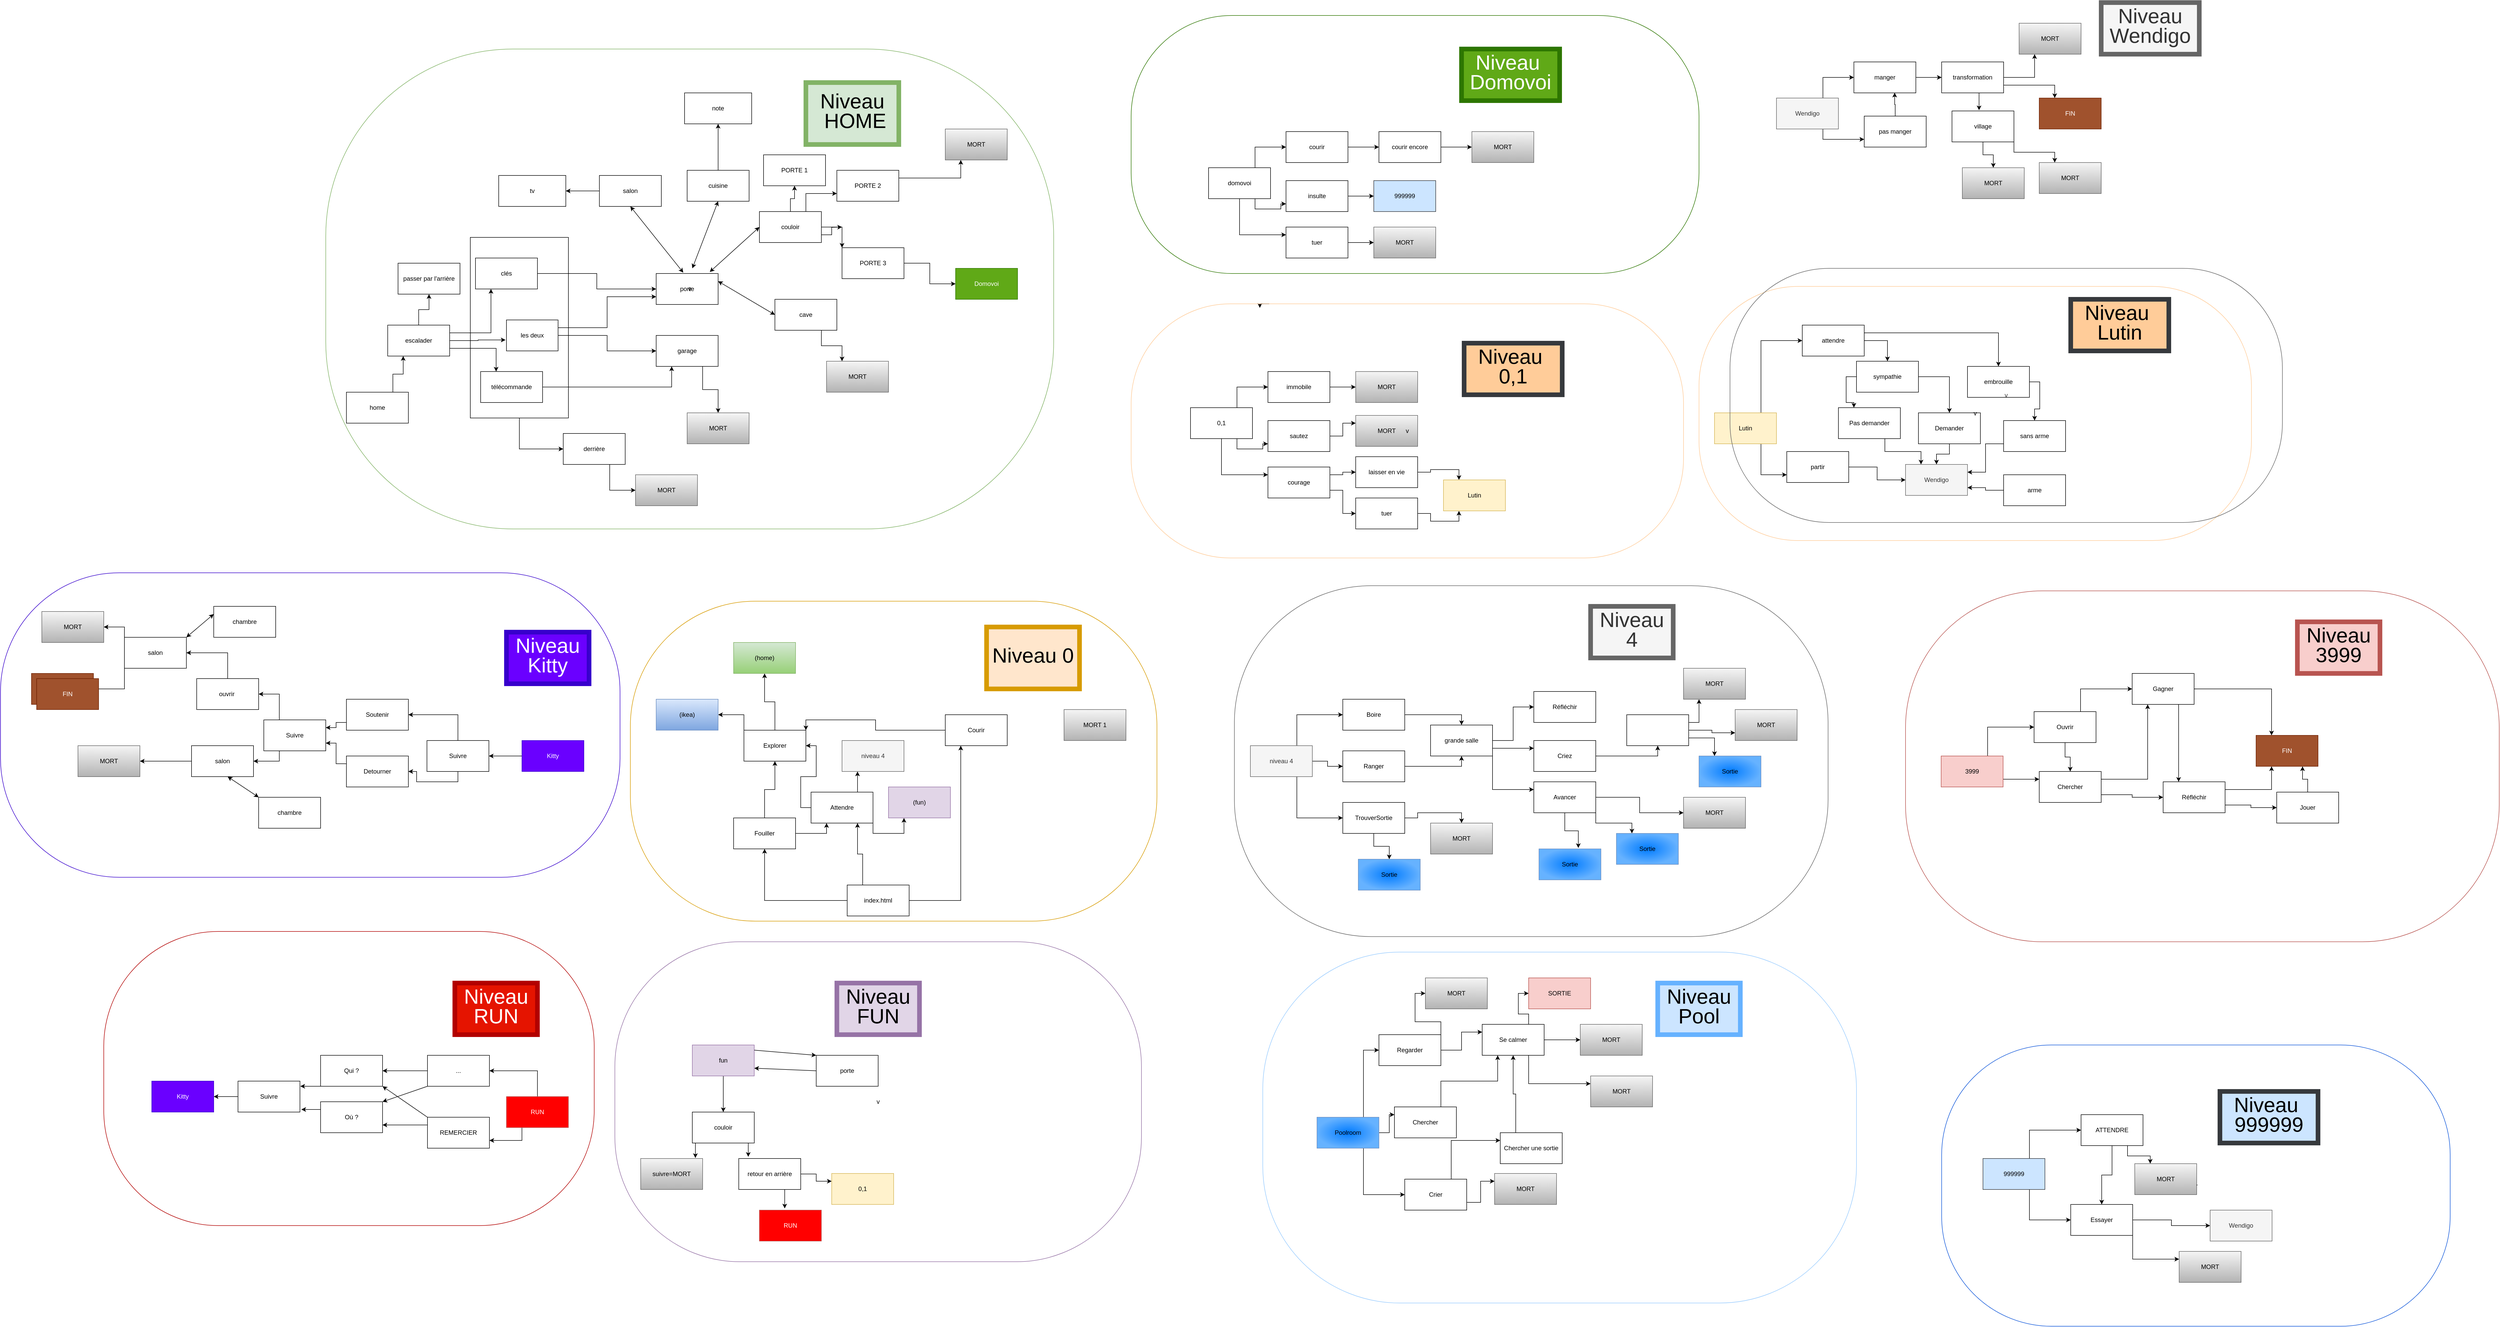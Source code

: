 <mxfile version="24.0.5" type="device">
  <diagram name="Page-1" id="wDsUAt-3eCRUhv08e1yK">
    <mxGraphModel dx="3185" dy="1942" grid="1" gridSize="10" guides="1" tooltips="1" connect="1" arrows="1" fold="1" page="1" pageScale="1" pageWidth="827" pageHeight="1169" math="0" shadow="0">
      <root>
        <mxCell id="0" />
        <mxCell id="1" parent="0" />
        <mxCell id="fhvjaHQJT-w74q8AiSvq-8" style="edgeStyle=orthogonalEdgeStyle;rounded=0;orthogonalLoop=1;jettySize=auto;html=1;exitX=0;exitY=0.5;exitDx=0;exitDy=0;entryX=0.5;entryY=1;entryDx=0;entryDy=0;" parent="1" source="fhvjaHQJT-w74q8AiSvq-1" target="fhvjaHQJT-w74q8AiSvq-2" edge="1">
          <mxGeometry relative="1" as="geometry" />
        </mxCell>
        <mxCell id="fhvjaHQJT-w74q8AiSvq-13" style="edgeStyle=orthogonalEdgeStyle;rounded=0;orthogonalLoop=1;jettySize=auto;html=1;exitX=1;exitY=0.5;exitDx=0;exitDy=0;entryX=0.25;entryY=1;entryDx=0;entryDy=0;" parent="1" source="fhvjaHQJT-w74q8AiSvq-1" target="fhvjaHQJT-w74q8AiSvq-5" edge="1">
          <mxGeometry relative="1" as="geometry" />
        </mxCell>
        <mxCell id="fhvjaHQJT-w74q8AiSvq-21" style="edgeStyle=orthogonalEdgeStyle;rounded=0;orthogonalLoop=1;jettySize=auto;html=1;exitX=0.25;exitY=0;exitDx=0;exitDy=0;entryX=0.75;entryY=1;entryDx=0;entryDy=0;" parent="1" source="fhvjaHQJT-w74q8AiSvq-1" target="fhvjaHQJT-w74q8AiSvq-3" edge="1">
          <mxGeometry relative="1" as="geometry" />
        </mxCell>
        <mxCell id="fhvjaHQJT-w74q8AiSvq-1" value="index.html" style="rounded=0;whiteSpace=wrap;html=1;" parent="1" vertex="1">
          <mxGeometry x="400" y="550" width="120" height="60" as="geometry" />
        </mxCell>
        <mxCell id="fhvjaHQJT-w74q8AiSvq-11" style="edgeStyle=orthogonalEdgeStyle;rounded=0;orthogonalLoop=1;jettySize=auto;html=1;exitX=0.5;exitY=0;exitDx=0;exitDy=0;entryX=0.5;entryY=1;entryDx=0;entryDy=0;" parent="1" source="fhvjaHQJT-w74q8AiSvq-2" target="fhvjaHQJT-w74q8AiSvq-10" edge="1">
          <mxGeometry relative="1" as="geometry" />
        </mxCell>
        <mxCell id="fhvjaHQJT-w74q8AiSvq-19" style="edgeStyle=orthogonalEdgeStyle;rounded=0;orthogonalLoop=1;jettySize=auto;html=1;exitX=1;exitY=0.5;exitDx=0;exitDy=0;entryX=0.25;entryY=1;entryDx=0;entryDy=0;" parent="1" source="fhvjaHQJT-w74q8AiSvq-2" target="fhvjaHQJT-w74q8AiSvq-3" edge="1">
          <mxGeometry relative="1" as="geometry" />
        </mxCell>
        <mxCell id="fhvjaHQJT-w74q8AiSvq-2" value="Fouiller" style="rounded=0;whiteSpace=wrap;html=1;" parent="1" vertex="1">
          <mxGeometry x="180" y="420" width="120" height="60" as="geometry" />
        </mxCell>
        <mxCell id="fhvjaHQJT-w74q8AiSvq-12" style="edgeStyle=orthogonalEdgeStyle;rounded=0;orthogonalLoop=1;jettySize=auto;html=1;exitX=0;exitY=0.5;exitDx=0;exitDy=0;entryX=1;entryY=0.5;entryDx=0;entryDy=0;" parent="1" source="fhvjaHQJT-w74q8AiSvq-3" target="fhvjaHQJT-w74q8AiSvq-10" edge="1">
          <mxGeometry relative="1" as="geometry" />
        </mxCell>
        <mxCell id="fhvjaHQJT-w74q8AiSvq-26" style="edgeStyle=orthogonalEdgeStyle;rounded=0;orthogonalLoop=1;jettySize=auto;html=1;exitX=1;exitY=1;exitDx=0;exitDy=0;entryX=0.25;entryY=1;entryDx=0;entryDy=0;" parent="1" source="fhvjaHQJT-w74q8AiSvq-3" target="fhvjaHQJT-w74q8AiSvq-22" edge="1">
          <mxGeometry relative="1" as="geometry" />
        </mxCell>
        <mxCell id="fhvjaHQJT-w74q8AiSvq-27" style="edgeStyle=orthogonalEdgeStyle;rounded=0;orthogonalLoop=1;jettySize=auto;html=1;exitX=0.75;exitY=0;exitDx=0;exitDy=0;entryX=0.25;entryY=1;entryDx=0;entryDy=0;" parent="1" source="fhvjaHQJT-w74q8AiSvq-3" target="fhvjaHQJT-w74q8AiSvq-14" edge="1">
          <mxGeometry relative="1" as="geometry" />
        </mxCell>
        <mxCell id="fhvjaHQJT-w74q8AiSvq-3" value="Attendre" style="rounded=0;whiteSpace=wrap;html=1;" parent="1" vertex="1">
          <mxGeometry x="330" y="370" width="120" height="60" as="geometry" />
        </mxCell>
        <mxCell id="fhvjaHQJT-w74q8AiSvq-20" style="edgeStyle=orthogonalEdgeStyle;rounded=0;orthogonalLoop=1;jettySize=auto;html=1;exitX=0;exitY=0.5;exitDx=0;exitDy=0;entryX=1;entryY=0;entryDx=0;entryDy=0;" parent="1" source="fhvjaHQJT-w74q8AiSvq-5" target="fhvjaHQJT-w74q8AiSvq-10" edge="1">
          <mxGeometry relative="1" as="geometry" />
        </mxCell>
        <mxCell id="fhvjaHQJT-w74q8AiSvq-5" value="Courir" style="rounded=0;whiteSpace=wrap;html=1;" parent="1" vertex="1">
          <mxGeometry x="590" y="220" width="120" height="60" as="geometry" />
        </mxCell>
        <mxCell id="fhvjaHQJT-w74q8AiSvq-6" value="MORT 1" style="rounded=0;whiteSpace=wrap;html=1;fillColor=#f5f5f5;gradientColor=#b3b3b3;strokeColor=#666666;" parent="1" vertex="1">
          <mxGeometry x="820" y="210" width="120" height="60" as="geometry" />
        </mxCell>
        <mxCell id="fhvjaHQJT-w74q8AiSvq-33" style="edgeStyle=orthogonalEdgeStyle;rounded=0;orthogonalLoop=1;jettySize=auto;html=1;exitX=0;exitY=0;exitDx=0;exitDy=0;entryX=1;entryY=0.5;entryDx=0;entryDy=0;" parent="1" source="fhvjaHQJT-w74q8AiSvq-10" target="fhvjaHQJT-w74q8AiSvq-28" edge="1">
          <mxGeometry relative="1" as="geometry" />
        </mxCell>
        <mxCell id="fhvjaHQJT-w74q8AiSvq-34" style="edgeStyle=orthogonalEdgeStyle;rounded=0;orthogonalLoop=1;jettySize=auto;html=1;exitX=0.5;exitY=0;exitDx=0;exitDy=0;entryX=0.5;entryY=1;entryDx=0;entryDy=0;" parent="1" source="fhvjaHQJT-w74q8AiSvq-10" target="fhvjaHQJT-w74q8AiSvq-29" edge="1">
          <mxGeometry relative="1" as="geometry" />
        </mxCell>
        <mxCell id="fhvjaHQJT-w74q8AiSvq-10" value="Explorer" style="rounded=0;whiteSpace=wrap;html=1;" parent="1" vertex="1">
          <mxGeometry x="200" y="250" width="120" height="60" as="geometry" />
        </mxCell>
        <mxCell id="fhvjaHQJT-w74q8AiSvq-14" value="niveau 4" style="rounded=0;whiteSpace=wrap;html=1;fillColor=#f5f5f5;strokeColor=#666666;fontColor=#333333;" parent="1" vertex="1">
          <mxGeometry x="390" y="270" width="120" height="60" as="geometry" />
        </mxCell>
        <mxCell id="fhvjaHQJT-w74q8AiSvq-22" value="(fun)" style="rounded=0;whiteSpace=wrap;html=1;fillColor=#e1d5e7;strokeColor=#9673a6;" parent="1" vertex="1">
          <mxGeometry x="480" y="360" width="120" height="60" as="geometry" />
        </mxCell>
        <mxCell id="fhvjaHQJT-w74q8AiSvq-28" value="(ikea)" style="rounded=0;whiteSpace=wrap;html=1;fillColor=#dae8fc;gradientColor=#7ea6e0;strokeColor=#6c8ebf;" parent="1" vertex="1">
          <mxGeometry x="30" y="190" width="120" height="60" as="geometry" />
        </mxCell>
        <mxCell id="fhvjaHQJT-w74q8AiSvq-29" value="(home)" style="rounded=0;whiteSpace=wrap;html=1;fillColor=#d5e8d4;gradientColor=#97d077;strokeColor=#82b366;" parent="1" vertex="1">
          <mxGeometry x="180" y="80" width="120" height="60" as="geometry" />
        </mxCell>
        <mxCell id="fhvjaHQJT-w74q8AiSvq-30" value="&lt;p style=&quot;line-height: 130%;&quot;&gt;&lt;font style=&quot;font-size: 40px;&quot;&gt;Niveau 0&lt;/font&gt;&lt;/p&gt;" style="text;html=1;align=center;verticalAlign=middle;whiteSpace=wrap;rounded=0;strokeWidth=9;fillColor=#ffe6cc;strokeColor=#d79b00;" parent="1" vertex="1">
          <mxGeometry x="670" y="50" width="180" height="120" as="geometry" />
        </mxCell>
        <mxCell id="fhvjaHQJT-w74q8AiSvq-55" style="edgeStyle=orthogonalEdgeStyle;rounded=0;orthogonalLoop=1;jettySize=auto;html=1;exitX=0.75;exitY=0;exitDx=0;exitDy=0;entryX=0.25;entryY=1;entryDx=0;entryDy=0;" parent="1" source="fhvjaHQJT-w74q8AiSvq-35" target="fhvjaHQJT-w74q8AiSvq-37" edge="1">
          <mxGeometry relative="1" as="geometry" />
        </mxCell>
        <mxCell id="fhvjaHQJT-w74q8AiSvq-35" value="home" style="rounded=0;whiteSpace=wrap;html=1;" parent="1" vertex="1">
          <mxGeometry x="-570" y="-405" width="120" height="60" as="geometry" />
        </mxCell>
        <mxCell id="fhvjaHQJT-w74q8AiSvq-50" style="edgeStyle=orthogonalEdgeStyle;rounded=0;orthogonalLoop=1;jettySize=auto;html=1;exitX=1;exitY=0.25;exitDx=0;exitDy=0;entryX=0.25;entryY=1;entryDx=0;entryDy=0;" parent="1" source="fhvjaHQJT-w74q8AiSvq-37" target="fhvjaHQJT-w74q8AiSvq-38" edge="1">
          <mxGeometry relative="1" as="geometry" />
        </mxCell>
        <mxCell id="fhvjaHQJT-w74q8AiSvq-52" style="edgeStyle=orthogonalEdgeStyle;rounded=0;orthogonalLoop=1;jettySize=auto;html=1;exitX=1;exitY=0.75;exitDx=0;exitDy=0;entryX=0.25;entryY=0;entryDx=0;entryDy=0;" parent="1" source="fhvjaHQJT-w74q8AiSvq-37" target="fhvjaHQJT-w74q8AiSvq-39" edge="1">
          <mxGeometry relative="1" as="geometry" />
        </mxCell>
        <mxCell id="bBkLZeOjdPEheKSRoMoC-14" style="edgeStyle=orthogonalEdgeStyle;rounded=0;orthogonalLoop=1;jettySize=auto;html=1;exitX=0.5;exitY=0;exitDx=0;exitDy=0;entryX=0.5;entryY=1;entryDx=0;entryDy=0;" parent="1" source="fhvjaHQJT-w74q8AiSvq-37" target="bBkLZeOjdPEheKSRoMoC-13" edge="1">
          <mxGeometry relative="1" as="geometry" />
        </mxCell>
        <mxCell id="fhvjaHQJT-w74q8AiSvq-37" value="escalader" style="rounded=0;whiteSpace=wrap;html=1;" parent="1" vertex="1">
          <mxGeometry x="-490" y="-535" width="120" height="60" as="geometry" />
        </mxCell>
        <mxCell id="fhvjaHQJT-w74q8AiSvq-49" style="edgeStyle=orthogonalEdgeStyle;rounded=0;orthogonalLoop=1;jettySize=auto;html=1;exitX=1;exitY=0.5;exitDx=0;exitDy=0;entryX=0;entryY=0.5;entryDx=0;entryDy=0;" parent="1" source="fhvjaHQJT-w74q8AiSvq-38" target="fhvjaHQJT-w74q8AiSvq-43" edge="1">
          <mxGeometry relative="1" as="geometry" />
        </mxCell>
        <mxCell id="fhvjaHQJT-w74q8AiSvq-38" value="clés" style="rounded=0;whiteSpace=wrap;html=1;" parent="1" vertex="1">
          <mxGeometry x="-320" y="-665" width="120" height="60" as="geometry" />
        </mxCell>
        <mxCell id="fhvjaHQJT-w74q8AiSvq-46" style="edgeStyle=orthogonalEdgeStyle;rounded=0;orthogonalLoop=1;jettySize=auto;html=1;exitX=1;exitY=0.5;exitDx=0;exitDy=0;entryX=0.25;entryY=1;entryDx=0;entryDy=0;" parent="1" source="fhvjaHQJT-w74q8AiSvq-39" target="fhvjaHQJT-w74q8AiSvq-44" edge="1">
          <mxGeometry relative="1" as="geometry" />
        </mxCell>
        <mxCell id="fhvjaHQJT-w74q8AiSvq-39" value="télécommande" style="rounded=0;whiteSpace=wrap;html=1;" parent="1" vertex="1">
          <mxGeometry x="-310" y="-445" width="120" height="60" as="geometry" />
        </mxCell>
        <mxCell id="fhvjaHQJT-w74q8AiSvq-47" style="edgeStyle=orthogonalEdgeStyle;rounded=0;orthogonalLoop=1;jettySize=auto;html=1;exitX=1;exitY=0.5;exitDx=0;exitDy=0;entryX=0;entryY=0.5;entryDx=0;entryDy=0;" parent="1" source="fhvjaHQJT-w74q8AiSvq-42" target="fhvjaHQJT-w74q8AiSvq-44" edge="1">
          <mxGeometry relative="1" as="geometry" />
        </mxCell>
        <mxCell id="fhvjaHQJT-w74q8AiSvq-48" style="edgeStyle=orthogonalEdgeStyle;rounded=0;orthogonalLoop=1;jettySize=auto;html=1;exitX=1;exitY=0.25;exitDx=0;exitDy=0;entryX=0;entryY=0.75;entryDx=0;entryDy=0;" parent="1" source="fhvjaHQJT-w74q8AiSvq-42" target="fhvjaHQJT-w74q8AiSvq-43" edge="1">
          <mxGeometry relative="1" as="geometry" />
        </mxCell>
        <mxCell id="fhvjaHQJT-w74q8AiSvq-42" value="les deux" style="rounded=0;whiteSpace=wrap;html=1;" parent="1" vertex="1">
          <mxGeometry x="-260" y="-545" width="100" height="60" as="geometry" />
        </mxCell>
        <mxCell id="fhvjaHQJT-w74q8AiSvq-43" value="porte" style="rounded=0;whiteSpace=wrap;html=1;" parent="1" vertex="1">
          <mxGeometry x="30" y="-635" width="120" height="60" as="geometry" />
        </mxCell>
        <mxCell id="fhvjaHQJT-w74q8AiSvq-54" style="edgeStyle=orthogonalEdgeStyle;rounded=0;orthogonalLoop=1;jettySize=auto;html=1;exitX=0.75;exitY=1;exitDx=0;exitDy=0;entryX=0.5;entryY=0;entryDx=0;entryDy=0;" parent="1" source="fhvjaHQJT-w74q8AiSvq-44" target="fhvjaHQJT-w74q8AiSvq-53" edge="1">
          <mxGeometry relative="1" as="geometry" />
        </mxCell>
        <mxCell id="fhvjaHQJT-w74q8AiSvq-44" value="garage" style="rounded=0;whiteSpace=wrap;html=1;" parent="1" vertex="1">
          <mxGeometry x="30" y="-515" width="120" height="60" as="geometry" />
        </mxCell>
        <mxCell id="fhvjaHQJT-w74q8AiSvq-51" style="edgeStyle=orthogonalEdgeStyle;rounded=0;orthogonalLoop=1;jettySize=auto;html=1;exitX=1;exitY=0.5;exitDx=0;exitDy=0;entryX=-0.018;entryY=0.646;entryDx=0;entryDy=0;entryPerimeter=0;" parent="1" source="fhvjaHQJT-w74q8AiSvq-37" target="fhvjaHQJT-w74q8AiSvq-42" edge="1">
          <mxGeometry relative="1" as="geometry" />
        </mxCell>
        <mxCell id="fhvjaHQJT-w74q8AiSvq-53" value="MORT" style="rounded=0;whiteSpace=wrap;html=1;fillColor=#f5f5f5;gradientColor=#b3b3b3;strokeColor=#666666;" parent="1" vertex="1">
          <mxGeometry x="90" y="-365" width="120" height="60" as="geometry" />
        </mxCell>
        <mxCell id="fhvjaHQJT-w74q8AiSvq-56" value="salon" style="rounded=0;whiteSpace=wrap;html=1;" parent="1" vertex="1">
          <mxGeometry x="-80" y="-825" width="120" height="60" as="geometry" />
        </mxCell>
        <mxCell id="fhvjaHQJT-w74q8AiSvq-57" value="cuisine" style="rounded=0;whiteSpace=wrap;html=1;" parent="1" vertex="1">
          <mxGeometry x="90" y="-835" width="120" height="60" as="geometry" />
        </mxCell>
        <mxCell id="bBkLZeOjdPEheKSRoMoC-6" style="edgeStyle=orthogonalEdgeStyle;rounded=0;orthogonalLoop=1;jettySize=auto;html=1;exitX=1;exitY=0.5;exitDx=0;exitDy=0;entryX=0;entryY=0;entryDx=0;entryDy=0;" parent="1" source="fhvjaHQJT-w74q8AiSvq-58" target="Ztw9svr5zgqMoqMs8lfJ-15" edge="1">
          <mxGeometry relative="1" as="geometry" />
        </mxCell>
        <mxCell id="bBkLZeOjdPEheKSRoMoC-8" style="edgeStyle=orthogonalEdgeStyle;rounded=0;orthogonalLoop=1;jettySize=auto;html=1;exitX=0.5;exitY=0;exitDx=0;exitDy=0;entryX=0.5;entryY=1;entryDx=0;entryDy=0;" parent="1" source="fhvjaHQJT-w74q8AiSvq-58" target="Ztw9svr5zgqMoqMs8lfJ-12" edge="1">
          <mxGeometry relative="1" as="geometry" />
        </mxCell>
        <mxCell id="bBkLZeOjdPEheKSRoMoC-9" style="edgeStyle=orthogonalEdgeStyle;rounded=0;orthogonalLoop=1;jettySize=auto;html=1;exitX=0.75;exitY=0;exitDx=0;exitDy=0;entryX=0;entryY=0.75;entryDx=0;entryDy=0;" parent="1" source="fhvjaHQJT-w74q8AiSvq-58" target="Ztw9svr5zgqMoqMs8lfJ-13" edge="1">
          <mxGeometry relative="1" as="geometry" />
        </mxCell>
        <mxCell id="bBkLZeOjdPEheKSRoMoC-11" style="edgeStyle=orthogonalEdgeStyle;rounded=0;orthogonalLoop=1;jettySize=auto;html=1;exitX=1;exitY=0.75;exitDx=0;exitDy=0;" parent="1" source="fhvjaHQJT-w74q8AiSvq-58" edge="1">
          <mxGeometry relative="1" as="geometry">
            <mxPoint x="390" y="-725" as="targetPoint" />
          </mxGeometry>
        </mxCell>
        <mxCell id="fhvjaHQJT-w74q8AiSvq-58" value="couloir" style="rounded=0;whiteSpace=wrap;html=1;" parent="1" vertex="1">
          <mxGeometry x="230" y="-755" width="120" height="60" as="geometry" />
        </mxCell>
        <mxCell id="Ztw9svr5zgqMoqMs8lfJ-11" style="edgeStyle=orthogonalEdgeStyle;rounded=0;orthogonalLoop=1;jettySize=auto;html=1;exitX=0.75;exitY=1;exitDx=0;exitDy=0;entryX=0.25;entryY=0;entryDx=0;entryDy=0;" parent="1" source="fhvjaHQJT-w74q8AiSvq-59" target="Ztw9svr5zgqMoqMs8lfJ-10" edge="1">
          <mxGeometry relative="1" as="geometry" />
        </mxCell>
        <mxCell id="fhvjaHQJT-w74q8AiSvq-59" value="cave" style="rounded=0;whiteSpace=wrap;html=1;" parent="1" vertex="1">
          <mxGeometry x="260" y="-585" width="120" height="60" as="geometry" />
        </mxCell>
        <mxCell id="fhvjaHQJT-w74q8AiSvq-61" value="" style="endArrow=classic;startArrow=classic;html=1;rounded=0;exitX=0.438;exitY=-0.029;exitDx=0;exitDy=0;exitPerimeter=0;entryX=0.5;entryY=1;entryDx=0;entryDy=0;" parent="1" source="fhvjaHQJT-w74q8AiSvq-43" target="fhvjaHQJT-w74q8AiSvq-56" edge="1">
          <mxGeometry width="50" height="50" relative="1" as="geometry">
            <mxPoint x="30" y="-675" as="sourcePoint" />
            <mxPoint x="80" y="-725" as="targetPoint" />
          </mxGeometry>
        </mxCell>
        <mxCell id="fhvjaHQJT-w74q8AiSvq-62" value="" style="endArrow=classic;startArrow=classic;html=1;rounded=0;entryX=0.5;entryY=1;entryDx=0;entryDy=0;" parent="1" target="fhvjaHQJT-w74q8AiSvq-57" edge="1">
          <mxGeometry width="50" height="50" relative="1" as="geometry">
            <mxPoint x="100" y="-645" as="sourcePoint" />
            <mxPoint x="-10" y="-755" as="targetPoint" />
          </mxGeometry>
        </mxCell>
        <mxCell id="fhvjaHQJT-w74q8AiSvq-63" value="" style="endArrow=classic;startArrow=classic;html=1;rounded=0;exitX=0.865;exitY=-0.05;exitDx=0;exitDy=0;exitPerimeter=0;entryX=0;entryY=0.5;entryDx=0;entryDy=0;" parent="1" source="fhvjaHQJT-w74q8AiSvq-43" target="fhvjaHQJT-w74q8AiSvq-58" edge="1">
          <mxGeometry width="50" height="50" relative="1" as="geometry">
            <mxPoint x="83" y="-637" as="sourcePoint" />
            <mxPoint x="-20" y="-765" as="targetPoint" />
          </mxGeometry>
        </mxCell>
        <mxCell id="fhvjaHQJT-w74q8AiSvq-64" value="" style="endArrow=classic;startArrow=classic;html=1;rounded=0;exitX=1;exitY=0.25;exitDx=0;exitDy=0;entryX=0;entryY=0.5;entryDx=0;entryDy=0;" parent="1" source="fhvjaHQJT-w74q8AiSvq-43" target="fhvjaHQJT-w74q8AiSvq-59" edge="1">
          <mxGeometry width="50" height="50" relative="1" as="geometry">
            <mxPoint x="93" y="-627" as="sourcePoint" />
            <mxPoint x="-10" y="-755" as="targetPoint" />
          </mxGeometry>
        </mxCell>
        <mxCell id="RA26-XPETVJTPHzEuF9s-6" style="edgeStyle=orthogonalEdgeStyle;rounded=0;orthogonalLoop=1;jettySize=auto;html=1;exitX=0.5;exitY=1;exitDx=0;exitDy=0;entryX=0.5;entryY=0;entryDx=0;entryDy=0;" parent="1" source="RA26-XPETVJTPHzEuF9s-1" target="RA26-XPETVJTPHzEuF9s-5" edge="1">
          <mxGeometry relative="1" as="geometry" />
        </mxCell>
        <mxCell id="RA26-XPETVJTPHzEuF9s-1" value="fun" style="rounded=0;whiteSpace=wrap;html=1;fillColor=#e1d5e7;strokeColor=#9673a6;" parent="1" vertex="1">
          <mxGeometry x="100" y="860" width="120" height="60" as="geometry" />
        </mxCell>
        <mxCell id="RA26-XPETVJTPHzEuF9s-2" value="porte" style="rounded=0;whiteSpace=wrap;html=1;" parent="1" vertex="1">
          <mxGeometry x="340" y="880" width="120" height="60" as="geometry" />
        </mxCell>
        <mxCell id="RA26-XPETVJTPHzEuF9s-3" value="" style="endArrow=classic;html=1;rounded=0;entryX=0;entryY=0;entryDx=0;entryDy=0;" parent="1" target="RA26-XPETVJTPHzEuF9s-2" edge="1">
          <mxGeometry width="50" height="50" relative="1" as="geometry">
            <mxPoint x="220" y="870" as="sourcePoint" />
            <mxPoint x="270" y="820" as="targetPoint" />
          </mxGeometry>
        </mxCell>
        <mxCell id="RA26-XPETVJTPHzEuF9s-4" value="" style="endArrow=classic;html=1;rounded=0;exitX=0;exitY=0.5;exitDx=0;exitDy=0;entryX=1;entryY=0.75;entryDx=0;entryDy=0;" parent="1" source="RA26-XPETVJTPHzEuF9s-2" target="RA26-XPETVJTPHzEuF9s-1" edge="1">
          <mxGeometry width="50" height="50" relative="1" as="geometry">
            <mxPoint x="230" y="880" as="sourcePoint" />
            <mxPoint x="240" y="920" as="targetPoint" />
          </mxGeometry>
        </mxCell>
        <mxCell id="RA26-XPETVJTPHzEuF9s-5" value="couloir" style="rounded=0;whiteSpace=wrap;html=1;" parent="1" vertex="1">
          <mxGeometry x="100" y="990" width="120" height="60" as="geometry" />
        </mxCell>
        <mxCell id="RA26-XPETVJTPHzEuF9s-7" value="suivre=MORT" style="rounded=0;whiteSpace=wrap;html=1;fillColor=#f5f5f5;strokeColor=#666666;gradientColor=#b3b3b3;" parent="1" vertex="1">
          <mxGeometry y="1080" width="120" height="60" as="geometry" />
        </mxCell>
        <mxCell id="RA26-XPETVJTPHzEuF9s-14" style="edgeStyle=orthogonalEdgeStyle;rounded=0;orthogonalLoop=1;jettySize=auto;html=1;exitX=1;exitY=0.5;exitDx=0;exitDy=0;entryX=0;entryY=0.25;entryDx=0;entryDy=0;" parent="1" source="RA26-XPETVJTPHzEuF9s-8" target="RA26-XPETVJTPHzEuF9s-12" edge="1">
          <mxGeometry relative="1" as="geometry" />
        </mxCell>
        <mxCell id="RA26-XPETVJTPHzEuF9s-8" value="retour en arrière" style="rounded=0;whiteSpace=wrap;html=1;" parent="1" vertex="1">
          <mxGeometry x="190" y="1080" width="120" height="60" as="geometry" />
        </mxCell>
        <mxCell id="RA26-XPETVJTPHzEuF9s-9" style="edgeStyle=orthogonalEdgeStyle;rounded=0;orthogonalLoop=1;jettySize=auto;html=1;exitX=0.25;exitY=1;exitDx=0;exitDy=0;entryX=0.883;entryY=-0.016;entryDx=0;entryDy=0;entryPerimeter=0;" parent="1" source="RA26-XPETVJTPHzEuF9s-5" target="RA26-XPETVJTPHzEuF9s-7" edge="1">
          <mxGeometry relative="1" as="geometry" />
        </mxCell>
        <mxCell id="RA26-XPETVJTPHzEuF9s-10" style="edgeStyle=orthogonalEdgeStyle;rounded=0;orthogonalLoop=1;jettySize=auto;html=1;exitX=0.75;exitY=1;exitDx=0;exitDy=0;entryX=0.153;entryY=-0.055;entryDx=0;entryDy=0;entryPerimeter=0;" parent="1" source="RA26-XPETVJTPHzEuF9s-5" target="RA26-XPETVJTPHzEuF9s-8" edge="1">
          <mxGeometry relative="1" as="geometry" />
        </mxCell>
        <mxCell id="RA26-XPETVJTPHzEuF9s-11" value="RUN" style="rounded=0;whiteSpace=wrap;html=1;fillColor=#ff0000;strokeColor=#B85450;fontColor=#FFFFFF;" parent="1" vertex="1">
          <mxGeometry x="230" y="1180" width="120" height="60" as="geometry" />
        </mxCell>
        <mxCell id="RA26-XPETVJTPHzEuF9s-12" value="0,1" style="rounded=0;whiteSpace=wrap;html=1;fillColor=#fff2cc;strokeColor=#d6b656;" parent="1" vertex="1">
          <mxGeometry x="370" y="1109" width="120" height="60" as="geometry" />
        </mxCell>
        <mxCell id="RA26-XPETVJTPHzEuF9s-13" style="edgeStyle=orthogonalEdgeStyle;rounded=0;orthogonalLoop=1;jettySize=auto;html=1;exitX=0.75;exitY=1;exitDx=0;exitDy=0;entryX=0.408;entryY=-0.055;entryDx=0;entryDy=0;entryPerimeter=0;" parent="1" source="RA26-XPETVJTPHzEuF9s-8" target="RA26-XPETVJTPHzEuF9s-11" edge="1">
          <mxGeometry relative="1" as="geometry" />
        </mxCell>
        <mxCell id="fhvjaHQJT-w74q8AiSvq-32" value="v" style="rounded=1;whiteSpace=wrap;html=1;arcSize=39;fillColor=none;strokeColor=#9673a6;" parent="1" vertex="1">
          <mxGeometry x="-50" y="660" width="1020" height="620" as="geometry" />
        </mxCell>
        <mxCell id="RA26-XPETVJTPHzEuF9s-16" value="&lt;p style=&quot;line-height: 130%;&quot;&gt;&lt;font style=&quot;font-size: 40px;&quot;&gt;Niveau&lt;/font&gt;&lt;/p&gt;&lt;p style=&quot;line-height: 130%;&quot;&gt;&lt;span style=&quot;font-size: 40px; background-color: initial;&quot;&gt;FUN&lt;/span&gt;&lt;/p&gt;" style="text;html=1;align=center;verticalAlign=middle;whiteSpace=wrap;rounded=0;strokeWidth=9;fillColor=#e1d5e7;strokeColor=#9673a6;" parent="1" vertex="1">
          <mxGeometry x="380" y="740" width="160" height="100" as="geometry" />
        </mxCell>
        <mxCell id="RA26-XPETVJTPHzEuF9s-17" value="" style="rounded=1;whiteSpace=wrap;html=1;arcSize=39;fillColor=none;strokeColor=#d79b00;" parent="1" vertex="1">
          <mxGeometry x="-20" width="1020" height="620" as="geometry" />
        </mxCell>
        <mxCell id="RA26-XPETVJTPHzEuF9s-23" style="edgeStyle=orthogonalEdgeStyle;rounded=0;orthogonalLoop=1;jettySize=auto;html=1;exitX=0.5;exitY=0;exitDx=0;exitDy=0;entryX=1;entryY=0.5;entryDx=0;entryDy=0;" parent="1" source="RA26-XPETVJTPHzEuF9s-18" target="RA26-XPETVJTPHzEuF9s-19" edge="1">
          <mxGeometry relative="1" as="geometry" />
        </mxCell>
        <mxCell id="4McibsJFAP93kBh7oGsh-7" style="edgeStyle=orthogonalEdgeStyle;rounded=0;orthogonalLoop=1;jettySize=auto;html=1;exitX=0.25;exitY=1;exitDx=0;exitDy=0;entryX=1;entryY=0.75;entryDx=0;entryDy=0;" parent="1" source="RA26-XPETVJTPHzEuF9s-18" target="RA26-XPETVJTPHzEuF9s-20" edge="1">
          <mxGeometry relative="1" as="geometry" />
        </mxCell>
        <mxCell id="RA26-XPETVJTPHzEuF9s-18" value="RUN" style="rounded=0;whiteSpace=wrap;html=1;fillColor=#ff0000;strokeColor=#B85450;fontColor=#FFFFFF;" parent="1" vertex="1">
          <mxGeometry x="-260" y="960" width="120" height="60" as="geometry" />
        </mxCell>
        <mxCell id="RA26-XPETVJTPHzEuF9s-28" style="edgeStyle=orthogonalEdgeStyle;rounded=0;orthogonalLoop=1;jettySize=auto;html=1;exitX=0;exitY=0.5;exitDx=0;exitDy=0;entryX=1;entryY=0.5;entryDx=0;entryDy=0;" parent="1" source="RA26-XPETVJTPHzEuF9s-19" target="RA26-XPETVJTPHzEuF9s-21" edge="1">
          <mxGeometry relative="1" as="geometry" />
        </mxCell>
        <mxCell id="RA26-XPETVJTPHzEuF9s-19" value="..." style="rounded=0;whiteSpace=wrap;html=1;" parent="1" vertex="1">
          <mxGeometry x="-413" y="880" width="120" height="60" as="geometry" />
        </mxCell>
        <mxCell id="RA26-XPETVJTPHzEuF9s-25" style="edgeStyle=orthogonalEdgeStyle;rounded=0;orthogonalLoop=1;jettySize=auto;html=1;exitX=0;exitY=0.25;exitDx=0;exitDy=0;entryX=1;entryY=0.75;entryDx=0;entryDy=0;" parent="1" source="RA26-XPETVJTPHzEuF9s-20" target="RA26-XPETVJTPHzEuF9s-22" edge="1">
          <mxGeometry relative="1" as="geometry" />
        </mxCell>
        <mxCell id="RA26-XPETVJTPHzEuF9s-20" value="REMERCIER" style="rounded=0;whiteSpace=wrap;html=1;" parent="1" vertex="1">
          <mxGeometry x="-413" y="1000" width="120" height="60" as="geometry" />
        </mxCell>
        <mxCell id="RA26-XPETVJTPHzEuF9s-21" value="Qui ?" style="rounded=0;whiteSpace=wrap;html=1;" parent="1" vertex="1">
          <mxGeometry x="-620" y="880" width="120" height="60" as="geometry" />
        </mxCell>
        <mxCell id="RA26-XPETVJTPHzEuF9s-22" value="Où ?" style="rounded=0;whiteSpace=wrap;html=1;" parent="1" vertex="1">
          <mxGeometry x="-620" y="970" width="120" height="60" as="geometry" />
        </mxCell>
        <mxCell id="RA26-XPETVJTPHzEuF9s-26" value="" style="endArrow=classic;html=1;rounded=0;exitX=0;exitY=0;exitDx=0;exitDy=0;entryX=1;entryY=1;entryDx=0;entryDy=0;" parent="1" source="RA26-XPETVJTPHzEuF9s-20" target="RA26-XPETVJTPHzEuF9s-21" edge="1">
          <mxGeometry width="50" height="50" relative="1" as="geometry">
            <mxPoint x="-420" y="1000" as="sourcePoint" />
            <mxPoint x="-370" y="950" as="targetPoint" />
          </mxGeometry>
        </mxCell>
        <mxCell id="RA26-XPETVJTPHzEuF9s-27" value="" style="endArrow=classic;html=1;rounded=0;exitX=0;exitY=1;exitDx=0;exitDy=0;entryX=1;entryY=0;entryDx=0;entryDy=0;" parent="1" source="RA26-XPETVJTPHzEuF9s-19" target="RA26-XPETVJTPHzEuF9s-22" edge="1">
          <mxGeometry width="50" height="50" relative="1" as="geometry">
            <mxPoint x="-403" y="1010" as="sourcePoint" />
            <mxPoint x="-490" y="950" as="targetPoint" />
          </mxGeometry>
        </mxCell>
        <mxCell id="RA26-XPETVJTPHzEuF9s-31" style="edgeStyle=orthogonalEdgeStyle;rounded=0;orthogonalLoop=1;jettySize=auto;html=1;exitX=0;exitY=0.5;exitDx=0;exitDy=0;entryX=1;entryY=0.5;entryDx=0;entryDy=0;" parent="1" source="RA26-XPETVJTPHzEuF9s-29" target="RA26-XPETVJTPHzEuF9s-30" edge="1">
          <mxGeometry relative="1" as="geometry" />
        </mxCell>
        <mxCell id="RA26-XPETVJTPHzEuF9s-29" value="Suivre" style="rounded=0;whiteSpace=wrap;html=1;" parent="1" vertex="1">
          <mxGeometry x="-780" y="930" width="120" height="60" as="geometry" />
        </mxCell>
        <mxCell id="RA26-XPETVJTPHzEuF9s-30" value="Kitty" style="rounded=0;whiteSpace=wrap;html=1;fillColor=#6a00ff;strokeColor=#3700CC;fontColor=#ffffff;" parent="1" vertex="1">
          <mxGeometry x="-947" y="930" width="120" height="60" as="geometry" />
        </mxCell>
        <mxCell id="RA26-XPETVJTPHzEuF9s-32" style="edgeStyle=orthogonalEdgeStyle;rounded=0;orthogonalLoop=1;jettySize=auto;html=1;exitX=0;exitY=1;exitDx=0;exitDy=0;entryX=1.006;entryY=0.156;entryDx=0;entryDy=0;entryPerimeter=0;" parent="1" source="RA26-XPETVJTPHzEuF9s-21" target="RA26-XPETVJTPHzEuF9s-29" edge="1">
          <mxGeometry relative="1" as="geometry" />
        </mxCell>
        <mxCell id="RA26-XPETVJTPHzEuF9s-35" style="edgeStyle=orthogonalEdgeStyle;rounded=0;orthogonalLoop=1;jettySize=auto;html=1;exitX=0;exitY=0.25;exitDx=0;exitDy=0;entryX=1.022;entryY=0.911;entryDx=0;entryDy=0;entryPerimeter=0;" parent="1" source="RA26-XPETVJTPHzEuF9s-22" target="RA26-XPETVJTPHzEuF9s-29" edge="1">
          <mxGeometry relative="1" as="geometry" />
        </mxCell>
        <mxCell id="RA26-XPETVJTPHzEuF9s-37" value="&lt;p style=&quot;line-height: 130%;&quot;&gt;&lt;font style=&quot;font-size: 40px;&quot;&gt;Niveau&lt;/font&gt;&lt;/p&gt;&lt;p style=&quot;line-height: 130%;&quot;&gt;&lt;span style=&quot;font-size: 40px; background-color: initial;&quot;&gt;RUN&lt;/span&gt;&lt;/p&gt;" style="text;html=1;align=center;verticalAlign=middle;whiteSpace=wrap;rounded=0;strokeWidth=9;fillColor=#e51400;strokeColor=#B20000;fontColor=#ffffff;" parent="1" vertex="1">
          <mxGeometry x="-360" y="740" width="160" height="100" as="geometry" />
        </mxCell>
        <mxCell id="Ztw9svr5zgqMoqMs8lfJ-1" value="tv" style="rounded=0;whiteSpace=wrap;html=1;" parent="1" vertex="1">
          <mxGeometry x="-275" y="-825" width="130" height="60" as="geometry" />
        </mxCell>
        <mxCell id="Ztw9svr5zgqMoqMs8lfJ-2" value="note" style="rounded=0;whiteSpace=wrap;html=1;" parent="1" vertex="1">
          <mxGeometry x="85" y="-985" width="130" height="60" as="geometry" />
        </mxCell>
        <mxCell id="Ztw9svr5zgqMoqMs8lfJ-3" value="" style="endArrow=classic;html=1;rounded=0;entryX=1;entryY=0.5;entryDx=0;entryDy=0;" parent="1" target="Ztw9svr5zgqMoqMs8lfJ-1" edge="1">
          <mxGeometry width="50" height="50" relative="1" as="geometry">
            <mxPoint x="-80" y="-795" as="sourcePoint" />
            <mxPoint x="-30" y="-845" as="targetPoint" />
          </mxGeometry>
        </mxCell>
        <mxCell id="Ztw9svr5zgqMoqMs8lfJ-4" value="" style="endArrow=classic;html=1;rounded=0;entryX=0.5;entryY=1;entryDx=0;entryDy=0;exitX=0.5;exitY=0;exitDx=0;exitDy=0;" parent="1" source="fhvjaHQJT-w74q8AiSvq-57" target="Ztw9svr5zgqMoqMs8lfJ-2" edge="1">
          <mxGeometry width="50" height="50" relative="1" as="geometry">
            <mxPoint x="-70" y="-785" as="sourcePoint" />
            <mxPoint x="-135" y="-785" as="targetPoint" />
          </mxGeometry>
        </mxCell>
        <mxCell id="bBkLZeOjdPEheKSRoMoC-16" style="edgeStyle=orthogonalEdgeStyle;rounded=0;orthogonalLoop=1;jettySize=auto;html=1;exitX=0.75;exitY=1;exitDx=0;exitDy=0;entryX=0;entryY=0.5;entryDx=0;entryDy=0;" parent="1" source="Ztw9svr5zgqMoqMs8lfJ-8" target="bBkLZeOjdPEheKSRoMoC-15" edge="1">
          <mxGeometry relative="1" as="geometry" />
        </mxCell>
        <mxCell id="Ztw9svr5zgqMoqMs8lfJ-8" value="derrière" style="rounded=0;whiteSpace=wrap;html=1;" parent="1" vertex="1">
          <mxGeometry x="-150" y="-325" width="120" height="60" as="geometry" />
        </mxCell>
        <mxCell id="Ztw9svr5zgqMoqMs8lfJ-10" value="MORT" style="rounded=0;whiteSpace=wrap;html=1;fillColor=#f5f5f5;gradientColor=#b3b3b3;strokeColor=#666666;" parent="1" vertex="1">
          <mxGeometry x="360" y="-465" width="120" height="60" as="geometry" />
        </mxCell>
        <mxCell id="Ztw9svr5zgqMoqMs8lfJ-12" value="PORTE 1" style="rounded=0;whiteSpace=wrap;html=1;" parent="1" vertex="1">
          <mxGeometry x="238" y="-865" width="120" height="60" as="geometry" />
        </mxCell>
        <mxCell id="yQcIfbLEoPTBtrcF5kxT-3" style="edgeStyle=orthogonalEdgeStyle;rounded=0;orthogonalLoop=1;jettySize=auto;html=1;exitX=1;exitY=0.25;exitDx=0;exitDy=0;entryX=0.25;entryY=1;entryDx=0;entryDy=0;" parent="1" source="Ztw9svr5zgqMoqMs8lfJ-13" target="yQcIfbLEoPTBtrcF5kxT-2" edge="1">
          <mxGeometry relative="1" as="geometry" />
        </mxCell>
        <mxCell id="Ztw9svr5zgqMoqMs8lfJ-13" value="PORTE 2" style="rounded=0;whiteSpace=wrap;html=1;" parent="1" vertex="1">
          <mxGeometry x="380" y="-835" width="120" height="60" as="geometry" />
        </mxCell>
        <mxCell id="bBkLZeOjdPEheKSRoMoC-5" style="edgeStyle=orthogonalEdgeStyle;rounded=0;orthogonalLoop=1;jettySize=auto;html=1;exitX=1;exitY=0.5;exitDx=0;exitDy=0;entryX=0;entryY=0.5;entryDx=0;entryDy=0;" parent="1" source="Ztw9svr5zgqMoqMs8lfJ-15" target="bBkLZeOjdPEheKSRoMoC-3" edge="1">
          <mxGeometry relative="1" as="geometry" />
        </mxCell>
        <mxCell id="Ztw9svr5zgqMoqMs8lfJ-15" value="PORTE 3" style="rounded=0;whiteSpace=wrap;html=1;" parent="1" vertex="1">
          <mxGeometry x="390" y="-685" width="120" height="60" as="geometry" />
        </mxCell>
        <mxCell id="bBkLZeOjdPEheKSRoMoC-3" value="Domovoi" style="rounded=0;whiteSpace=wrap;html=1;fillColor=#60a917;strokeColor=#2D7600;fontColor=#ffffff;" parent="1" vertex="1">
          <mxGeometry x="610" y="-645" width="120" height="60" as="geometry" />
        </mxCell>
        <mxCell id="bBkLZeOjdPEheKSRoMoC-10" value="v" style="rounded=1;whiteSpace=wrap;html=1;arcSize=39;fillColor=none;strokeColor=#82b366;" parent="1" vertex="1">
          <mxGeometry x="-610" y="-1070" width="1410" height="930" as="geometry" />
        </mxCell>
        <mxCell id="bBkLZeOjdPEheKSRoMoC-12" value="&lt;p style=&quot;line-height: 130%;&quot;&gt;&lt;font style=&quot;font-size: 40px;&quot;&gt;Niveau&lt;/font&gt;&lt;/p&gt;&lt;p style=&quot;line-height: 130%;&quot;&gt;&lt;font style=&quot;font-size: 40px;&quot;&gt;&amp;nbsp;HOME&lt;/font&gt;&lt;/p&gt;" style="text;html=1;align=center;verticalAlign=middle;whiteSpace=wrap;rounded=0;strokeWidth=9;fillColor=#d5e8d4;strokeColor=#82b366;" parent="1" vertex="1">
          <mxGeometry x="320" y="-1005" width="180" height="120" as="geometry" />
        </mxCell>
        <mxCell id="bBkLZeOjdPEheKSRoMoC-13" value="passer par l&#39;arrière" style="rounded=0;whiteSpace=wrap;html=1;" parent="1" vertex="1">
          <mxGeometry x="-470" y="-655" width="120" height="60" as="geometry" />
        </mxCell>
        <mxCell id="bBkLZeOjdPEheKSRoMoC-15" value="MORT" style="rounded=0;whiteSpace=wrap;html=1;fillColor=#f5f5f5;gradientColor=#b3b3b3;strokeColor=#666666;" parent="1" vertex="1">
          <mxGeometry x="-10" y="-245" width="120" height="60" as="geometry" />
        </mxCell>
        <mxCell id="bBkLZeOjdPEheKSRoMoC-18" style="edgeStyle=orthogonalEdgeStyle;rounded=0;orthogonalLoop=1;jettySize=auto;html=1;exitX=0.5;exitY=1;exitDx=0;exitDy=0;entryX=0;entryY=0.5;entryDx=0;entryDy=0;" parent="1" source="bBkLZeOjdPEheKSRoMoC-17" target="Ztw9svr5zgqMoqMs8lfJ-8" edge="1">
          <mxGeometry relative="1" as="geometry" />
        </mxCell>
        <mxCell id="bBkLZeOjdPEheKSRoMoC-17" value="" style="rounded=0;whiteSpace=wrap;html=1;fillColor=none;" parent="1" vertex="1">
          <mxGeometry x="-330" y="-705" width="190" height="350" as="geometry" />
        </mxCell>
        <mxCell id="yQcIfbLEoPTBtrcF5kxT-2" value="MORT" style="rounded=0;whiteSpace=wrap;html=1;fillColor=#f5f5f5;gradientColor=#b3b3b3;strokeColor=#666666;" parent="1" vertex="1">
          <mxGeometry x="590" y="-915" width="120" height="60" as="geometry" />
        </mxCell>
        <mxCell id="4McibsJFAP93kBh7oGsh-1" value="&lt;p style=&quot;line-height: 130%;&quot;&gt;&lt;span style=&quot;font-size: 40px;&quot;&gt;Niveau&lt;/span&gt;&lt;/p&gt;&lt;p style=&quot;line-height: 130%;&quot;&gt;&lt;span style=&quot;font-size: 40px;&quot;&gt;Kitty&lt;/span&gt;&lt;/p&gt;" style="text;html=1;align=center;verticalAlign=middle;whiteSpace=wrap;rounded=0;strokeWidth=9;fillColor=#6a00ff;strokeColor=#3700CC;fontColor=#ffffff;" parent="1" vertex="1">
          <mxGeometry x="-260" y="60" width="160" height="100" as="geometry" />
        </mxCell>
        <mxCell id="4McibsJFAP93kBh7oGsh-10" style="edgeStyle=orthogonalEdgeStyle;rounded=0;orthogonalLoop=1;jettySize=auto;html=1;exitX=0;exitY=0.5;exitDx=0;exitDy=0;entryX=1;entryY=0.5;entryDx=0;entryDy=0;" parent="1" source="4McibsJFAP93kBh7oGsh-2" target="4McibsJFAP93kBh7oGsh-9" edge="1">
          <mxGeometry relative="1" as="geometry" />
        </mxCell>
        <mxCell id="4McibsJFAP93kBh7oGsh-2" value="Kitty" style="rounded=0;whiteSpace=wrap;html=1;fillColor=#6a00ff;strokeColor=#3700CC;fontColor=#ffffff;" parent="1" vertex="1">
          <mxGeometry x="-230" y="270" width="120" height="60" as="geometry" />
        </mxCell>
        <mxCell id="RA26-XPETVJTPHzEuF9s-36" value="v" style="rounded=1;whiteSpace=wrap;html=1;arcSize=39;fillColor=none;strokeColor=#B20000;fontColor=#ffffff;" parent="1" vertex="1">
          <mxGeometry x="-1040" y="640" width="950" height="570" as="geometry" />
        </mxCell>
        <mxCell id="4McibsJFAP93kBh7oGsh-13" style="edgeStyle=orthogonalEdgeStyle;rounded=0;orthogonalLoop=1;jettySize=auto;html=1;exitX=0.5;exitY=0;exitDx=0;exitDy=0;entryX=1;entryY=0.5;entryDx=0;entryDy=0;" parent="1" source="4McibsJFAP93kBh7oGsh-9" target="4McibsJFAP93kBh7oGsh-11" edge="1">
          <mxGeometry relative="1" as="geometry" />
        </mxCell>
        <mxCell id="4McibsJFAP93kBh7oGsh-14" style="edgeStyle=orthogonalEdgeStyle;rounded=0;orthogonalLoop=1;jettySize=auto;html=1;exitX=0.5;exitY=1;exitDx=0;exitDy=0;entryX=1;entryY=0.5;entryDx=0;entryDy=0;" parent="1" source="4McibsJFAP93kBh7oGsh-9" target="4McibsJFAP93kBh7oGsh-12" edge="1">
          <mxGeometry relative="1" as="geometry" />
        </mxCell>
        <mxCell id="4McibsJFAP93kBh7oGsh-9" value="Suivre" style="rounded=0;whiteSpace=wrap;html=1;" parent="1" vertex="1">
          <mxGeometry x="-414" y="270" width="120" height="60" as="geometry" />
        </mxCell>
        <mxCell id="4McibsJFAP93kBh7oGsh-16" style="edgeStyle=orthogonalEdgeStyle;rounded=0;orthogonalLoop=1;jettySize=auto;html=1;exitX=0;exitY=0.75;exitDx=0;exitDy=0;entryX=1;entryY=0.25;entryDx=0;entryDy=0;" parent="1" source="4McibsJFAP93kBh7oGsh-11" target="4McibsJFAP93kBh7oGsh-15" edge="1">
          <mxGeometry relative="1" as="geometry" />
        </mxCell>
        <mxCell id="4McibsJFAP93kBh7oGsh-11" value="Soutenir" style="rounded=0;whiteSpace=wrap;html=1;" parent="1" vertex="1">
          <mxGeometry x="-570" y="190" width="120" height="60" as="geometry" />
        </mxCell>
        <mxCell id="4McibsJFAP93kBh7oGsh-17" style="edgeStyle=orthogonalEdgeStyle;rounded=0;orthogonalLoop=1;jettySize=auto;html=1;exitX=0;exitY=0.25;exitDx=0;exitDy=0;entryX=1;entryY=0.75;entryDx=0;entryDy=0;" parent="1" source="4McibsJFAP93kBh7oGsh-12" target="4McibsJFAP93kBh7oGsh-15" edge="1">
          <mxGeometry relative="1" as="geometry" />
        </mxCell>
        <mxCell id="4McibsJFAP93kBh7oGsh-12" value="Detourner" style="rounded=0;whiteSpace=wrap;html=1;" parent="1" vertex="1">
          <mxGeometry x="-570" y="300" width="120" height="60" as="geometry" />
        </mxCell>
        <mxCell id="4McibsJFAP93kBh7oGsh-22" style="edgeStyle=orthogonalEdgeStyle;rounded=0;orthogonalLoop=1;jettySize=auto;html=1;exitX=0.25;exitY=1;exitDx=0;exitDy=0;entryX=1;entryY=0.5;entryDx=0;entryDy=0;" parent="1" source="4McibsJFAP93kBh7oGsh-15" target="4McibsJFAP93kBh7oGsh-19" edge="1">
          <mxGeometry relative="1" as="geometry" />
        </mxCell>
        <mxCell id="4McibsJFAP93kBh7oGsh-23" style="edgeStyle=orthogonalEdgeStyle;rounded=0;orthogonalLoop=1;jettySize=auto;html=1;exitX=0.25;exitY=0;exitDx=0;exitDy=0;entryX=1;entryY=0.5;entryDx=0;entryDy=0;" parent="1" source="4McibsJFAP93kBh7oGsh-15" target="4McibsJFAP93kBh7oGsh-18" edge="1">
          <mxGeometry relative="1" as="geometry" />
        </mxCell>
        <mxCell id="4McibsJFAP93kBh7oGsh-15" value="Suivre" style="rounded=0;whiteSpace=wrap;html=1;" parent="1" vertex="1">
          <mxGeometry x="-730" y="230" width="120" height="60" as="geometry" />
        </mxCell>
        <mxCell id="4McibsJFAP93kBh7oGsh-21" style="edgeStyle=orthogonalEdgeStyle;rounded=0;orthogonalLoop=1;jettySize=auto;html=1;exitX=0.5;exitY=0;exitDx=0;exitDy=0;entryX=1;entryY=0.5;entryDx=0;entryDy=0;" parent="1" source="4McibsJFAP93kBh7oGsh-18" target="4McibsJFAP93kBh7oGsh-20" edge="1">
          <mxGeometry relative="1" as="geometry" />
        </mxCell>
        <mxCell id="4McibsJFAP93kBh7oGsh-18" value="ouvrir&amp;nbsp;" style="rounded=0;whiteSpace=wrap;html=1;" parent="1" vertex="1">
          <mxGeometry x="-860" y="150" width="120" height="60" as="geometry" />
        </mxCell>
        <mxCell id="4McibsJFAP93kBh7oGsh-35" style="edgeStyle=orthogonalEdgeStyle;rounded=0;orthogonalLoop=1;jettySize=auto;html=1;exitX=0;exitY=0.5;exitDx=0;exitDy=0;entryX=1;entryY=0.5;entryDx=0;entryDy=0;" parent="1" source="4McibsJFAP93kBh7oGsh-19" target="4McibsJFAP93kBh7oGsh-34" edge="1">
          <mxGeometry relative="1" as="geometry" />
        </mxCell>
        <mxCell id="4McibsJFAP93kBh7oGsh-19" value="salon" style="rounded=0;whiteSpace=wrap;html=1;" parent="1" vertex="1">
          <mxGeometry x="-870" y="280" width="120" height="60" as="geometry" />
        </mxCell>
        <mxCell id="4McibsJFAP93kBh7oGsh-32" style="edgeStyle=orthogonalEdgeStyle;rounded=0;orthogonalLoop=1;jettySize=auto;html=1;exitX=0;exitY=0;exitDx=0;exitDy=0;entryX=1;entryY=0.5;entryDx=0;entryDy=0;" parent="1" source="4McibsJFAP93kBh7oGsh-20" target="4McibsJFAP93kBh7oGsh-31" edge="1">
          <mxGeometry relative="1" as="geometry" />
        </mxCell>
        <mxCell id="4McibsJFAP93kBh7oGsh-33" style="edgeStyle=orthogonalEdgeStyle;rounded=0;orthogonalLoop=1;jettySize=auto;html=1;exitX=0;exitY=1;exitDx=0;exitDy=0;entryX=1;entryY=0.5;entryDx=0;entryDy=0;" parent="1" source="4McibsJFAP93kBh7oGsh-20" target="4McibsJFAP93kBh7oGsh-30" edge="1">
          <mxGeometry relative="1" as="geometry" />
        </mxCell>
        <mxCell id="4McibsJFAP93kBh7oGsh-20" value="salon" style="rounded=0;whiteSpace=wrap;html=1;" parent="1" vertex="1">
          <mxGeometry x="-1000" y="70" width="120" height="60" as="geometry" />
        </mxCell>
        <mxCell id="4McibsJFAP93kBh7oGsh-24" value="chambre&lt;span style=&quot;color: rgba(0, 0, 0, 0); font-family: monospace; font-size: 0px; text-align: start; text-wrap: nowrap;&quot;&gt;%3CmxGraphModel%3E%3Croot%3E%3CmxCell%20id%3D%220%22%2F%3E%3CmxCell%20id%3D%221%22%20parent%3D%220%22%2F%3E%3CmxCell%20id%3D%222%22%20value%3D%22salon%22%20style%3D%22rounded%3D0%3BwhiteSpace%3Dwrap%3Bhtml%3D1%3B%22%20vertex%3D%221%22%20parent%3D%221%22%3E%3CmxGeometry%20x%3D%22-870%22%20y%3D%22280%22%20width%3D%22120%22%20height%3D%2260%22%20as%3D%22geometry%22%2F%3E%3C%2FmxCell%3E%3C%2Froot%3E%3C%2FmxGraphModel%3E&lt;/span&gt;" style="rounded=0;whiteSpace=wrap;html=1;" parent="1" vertex="1">
          <mxGeometry x="-827" y="10" width="120" height="60" as="geometry" />
        </mxCell>
        <mxCell id="4McibsJFAP93kBh7oGsh-25" value="chambre&lt;span style=&quot;color: rgba(0, 0, 0, 0); font-family: monospace; font-size: 0px; text-align: start; text-wrap: nowrap;&quot;&gt;%3CmxGraphModel%3E%3Croot%3E%3CmxCell%20id%3D%220%22%2F%3E%3CmxCell%20id%3D%221%22%20parent%3D%220%22%2F%3E%3CmxCell%20id%3D%222%22%20value%3D%22salon%22%20style%3D%22rounded%3D0%3BwhiteSpace%3Dwrap%3Bhtml%3D1%3B%22%20vertex%3D%221%22%20parent%3D%221%22%3E%3CmxGeometry%20x%3D%22-870%22%20y%3D%22280%22%20width%3D%22120%22%20height%3D%2260%22%20as%3D%22geometry%22%2F%3E%3C%2FmxCell%3E%3C%2Froot%3E%3C%2FmxGraphModel%3E&lt;/span&gt;" style="rounded=0;whiteSpace=wrap;html=1;" parent="1" vertex="1">
          <mxGeometry x="-740" y="380" width="120" height="60" as="geometry" />
        </mxCell>
        <mxCell id="4McibsJFAP93kBh7oGsh-27" value="" style="endArrow=classic;startArrow=classic;html=1;rounded=0;exitX=0;exitY=0;exitDx=0;exitDy=0;" parent="1" source="4McibsJFAP93kBh7oGsh-25" edge="1">
          <mxGeometry width="50" height="50" relative="1" as="geometry">
            <mxPoint x="-850" y="390" as="sourcePoint" />
            <mxPoint x="-800" y="340" as="targetPoint" />
          </mxGeometry>
        </mxCell>
        <mxCell id="4McibsJFAP93kBh7oGsh-28" value="" style="endArrow=classic;startArrow=classic;html=1;rounded=0;entryX=0;entryY=0.25;entryDx=0;entryDy=0;" parent="1" target="4McibsJFAP93kBh7oGsh-24" edge="1">
          <mxGeometry width="50" height="50" relative="1" as="geometry">
            <mxPoint x="-880" y="70" as="sourcePoint" />
            <mxPoint x="-830" y="10" as="targetPoint" />
          </mxGeometry>
        </mxCell>
        <mxCell id="4McibsJFAP93kBh7oGsh-29" value="" style="rounded=0;whiteSpace=wrap;html=1;" parent="1" vertex="1">
          <mxGeometry x="-1160" y="20" width="120" height="60" as="geometry" />
        </mxCell>
        <mxCell id="4McibsJFAP93kBh7oGsh-30" value="FIN" style="rounded=0;whiteSpace=wrap;html=1;fillColor=#a0522d;fontColor=#ffffff;strokeColor=#6D1F00;" parent="1" vertex="1">
          <mxGeometry x="-1180" y="140" width="120" height="60" as="geometry" />
        </mxCell>
        <mxCell id="4McibsJFAP93kBh7oGsh-31" value="MORT" style="rounded=0;whiteSpace=wrap;html=1;fillColor=#f5f5f5;strokeColor=#666666;gradientColor=#b3b3b3;" parent="1" vertex="1">
          <mxGeometry x="-1160" y="20" width="120" height="60" as="geometry" />
        </mxCell>
        <mxCell id="4McibsJFAP93kBh7oGsh-34" value="MORT" style="rounded=0;whiteSpace=wrap;html=1;fillColor=#f5f5f5;strokeColor=#666666;gradientColor=#b3b3b3;" parent="1" vertex="1">
          <mxGeometry x="-1090" y="280" width="120" height="60" as="geometry" />
        </mxCell>
        <mxCell id="4McibsJFAP93kBh7oGsh-36" value="v" style="rounded=1;whiteSpace=wrap;html=1;arcSize=39;fillColor=none;strokeColor=#3700CC;fontColor=#ffffff;" parent="1" vertex="1">
          <mxGeometry x="-1240" y="-55" width="1200" height="590" as="geometry" />
        </mxCell>
        <mxCell id="4McibsJFAP93kBh7oGsh-38" value="&lt;p style=&quot;line-height: 130%;&quot;&gt;&lt;font style=&quot;font-size: 40px;&quot;&gt;Niveau&lt;/font&gt;&lt;/p&gt;&lt;p style=&quot;line-height: 130%;&quot;&gt;&lt;span style=&quot;font-size: 40px; background-color: initial;&quot;&gt;4&lt;/span&gt;&lt;/p&gt;" style="text;html=1;align=center;verticalAlign=middle;whiteSpace=wrap;rounded=0;strokeWidth=9;fillColor=#f5f5f5;strokeColor=#666666;fontColor=#333333;" parent="1" vertex="1">
          <mxGeometry x="1840" y="10" width="160" height="100" as="geometry" />
        </mxCell>
        <mxCell id="4McibsJFAP93kBh7oGsh-39" value="" style="rounded=1;whiteSpace=wrap;html=1;arcSize=39;fillColor=none;strokeColor=#666666;fontColor=#333333;" parent="1" vertex="1">
          <mxGeometry x="1150" y="-30" width="1150" height="680" as="geometry" />
        </mxCell>
        <mxCell id="4McibsJFAP93kBh7oGsh-44" style="edgeStyle=orthogonalEdgeStyle;rounded=0;orthogonalLoop=1;jettySize=auto;html=1;exitX=1;exitY=0.5;exitDx=0;exitDy=0;entryX=0;entryY=0.5;entryDx=0;entryDy=0;" parent="1" source="4McibsJFAP93kBh7oGsh-40" target="4McibsJFAP93kBh7oGsh-42" edge="1">
          <mxGeometry relative="1" as="geometry" />
        </mxCell>
        <mxCell id="4McibsJFAP93kBh7oGsh-45" style="edgeStyle=orthogonalEdgeStyle;rounded=0;orthogonalLoop=1;jettySize=auto;html=1;exitX=0.75;exitY=0;exitDx=0;exitDy=0;entryX=0;entryY=0.5;entryDx=0;entryDy=0;" parent="1" source="4McibsJFAP93kBh7oGsh-40" target="4McibsJFAP93kBh7oGsh-41" edge="1">
          <mxGeometry relative="1" as="geometry" />
        </mxCell>
        <mxCell id="4McibsJFAP93kBh7oGsh-46" style="edgeStyle=orthogonalEdgeStyle;rounded=0;orthogonalLoop=1;jettySize=auto;html=1;exitX=0.75;exitY=1;exitDx=0;exitDy=0;entryX=0;entryY=0.5;entryDx=0;entryDy=0;" parent="1" source="4McibsJFAP93kBh7oGsh-40" target="4McibsJFAP93kBh7oGsh-43" edge="1">
          <mxGeometry relative="1" as="geometry" />
        </mxCell>
        <mxCell id="4McibsJFAP93kBh7oGsh-40" value="niveau 4" style="rounded=0;whiteSpace=wrap;html=1;fillColor=#f5f5f5;fontColor=#333333;strokeColor=#666666;" parent="1" vertex="1">
          <mxGeometry x="1181" y="280" width="120" height="60" as="geometry" />
        </mxCell>
        <mxCell id="4McibsJFAP93kBh7oGsh-48" style="edgeStyle=orthogonalEdgeStyle;rounded=0;orthogonalLoop=1;jettySize=auto;html=1;exitX=1;exitY=0.5;exitDx=0;exitDy=0;entryX=0.5;entryY=0;entryDx=0;entryDy=0;" parent="1" source="4McibsJFAP93kBh7oGsh-41" target="4McibsJFAP93kBh7oGsh-47" edge="1">
          <mxGeometry relative="1" as="geometry" />
        </mxCell>
        <mxCell id="4McibsJFAP93kBh7oGsh-41" value="Boire" style="rounded=0;whiteSpace=wrap;html=1;" parent="1" vertex="1">
          <mxGeometry x="1360" y="190" width="120" height="60" as="geometry" />
        </mxCell>
        <mxCell id="4McibsJFAP93kBh7oGsh-49" style="edgeStyle=orthogonalEdgeStyle;rounded=0;orthogonalLoop=1;jettySize=auto;html=1;exitX=1;exitY=0.5;exitDx=0;exitDy=0;entryX=0.5;entryY=1;entryDx=0;entryDy=0;" parent="1" source="4McibsJFAP93kBh7oGsh-42" target="4McibsJFAP93kBh7oGsh-47" edge="1">
          <mxGeometry relative="1" as="geometry" />
        </mxCell>
        <mxCell id="4McibsJFAP93kBh7oGsh-42" value="Ranger" style="rounded=0;whiteSpace=wrap;html=1;" parent="1" vertex="1">
          <mxGeometry x="1360" y="290" width="120" height="60" as="geometry" />
        </mxCell>
        <mxCell id="4McibsJFAP93kBh7oGsh-62" style="edgeStyle=orthogonalEdgeStyle;rounded=0;orthogonalLoop=1;jettySize=auto;html=1;exitX=1;exitY=0.5;exitDx=0;exitDy=0;entryX=0.5;entryY=0;entryDx=0;entryDy=0;" parent="1" source="4McibsJFAP93kBh7oGsh-43" target="4McibsJFAP93kBh7oGsh-60" edge="1">
          <mxGeometry relative="1" as="geometry" />
        </mxCell>
        <mxCell id="4McibsJFAP93kBh7oGsh-63" style="edgeStyle=orthogonalEdgeStyle;rounded=0;orthogonalLoop=1;jettySize=auto;html=1;exitX=0.5;exitY=1;exitDx=0;exitDy=0;entryX=0.5;entryY=0;entryDx=0;entryDy=0;" parent="1" source="4McibsJFAP93kBh7oGsh-43" target="4McibsJFAP93kBh7oGsh-61" edge="1">
          <mxGeometry relative="1" as="geometry" />
        </mxCell>
        <mxCell id="4McibsJFAP93kBh7oGsh-43" value="TrouverSortie" style="rounded=0;whiteSpace=wrap;html=1;" parent="1" vertex="1">
          <mxGeometry x="1360" y="390" width="120" height="60" as="geometry" />
        </mxCell>
        <mxCell id="4McibsJFAP93kBh7oGsh-54" style="edgeStyle=orthogonalEdgeStyle;rounded=0;orthogonalLoop=1;jettySize=auto;html=1;exitX=1;exitY=0.5;exitDx=0;exitDy=0;entryX=0;entryY=0.5;entryDx=0;entryDy=0;" parent="1" source="4McibsJFAP93kBh7oGsh-47" target="4McibsJFAP93kBh7oGsh-50" edge="1">
          <mxGeometry relative="1" as="geometry" />
        </mxCell>
        <mxCell id="4McibsJFAP93kBh7oGsh-55" style="edgeStyle=orthogonalEdgeStyle;rounded=0;orthogonalLoop=1;jettySize=auto;html=1;exitX=1;exitY=0.75;exitDx=0;exitDy=0;entryX=0;entryY=0.25;entryDx=0;entryDy=0;" parent="1" source="4McibsJFAP93kBh7oGsh-47" target="4McibsJFAP93kBh7oGsh-51" edge="1">
          <mxGeometry relative="1" as="geometry" />
        </mxCell>
        <mxCell id="4McibsJFAP93kBh7oGsh-56" style="edgeStyle=orthogonalEdgeStyle;rounded=0;orthogonalLoop=1;jettySize=auto;html=1;exitX=1;exitY=1;exitDx=0;exitDy=0;entryX=0;entryY=0.25;entryDx=0;entryDy=0;" parent="1" source="4McibsJFAP93kBh7oGsh-47" target="4McibsJFAP93kBh7oGsh-53" edge="1">
          <mxGeometry relative="1" as="geometry" />
        </mxCell>
        <mxCell id="4McibsJFAP93kBh7oGsh-47" value="grande salle" style="rounded=0;whiteSpace=wrap;html=1;" parent="1" vertex="1">
          <mxGeometry x="1530" y="240" width="120" height="60" as="geometry" />
        </mxCell>
        <mxCell id="4McibsJFAP93kBh7oGsh-50" value="Réfléchir" style="rounded=0;whiteSpace=wrap;html=1;" parent="1" vertex="1">
          <mxGeometry x="1730" y="175" width="120" height="60" as="geometry" />
        </mxCell>
        <mxCell id="4McibsJFAP93kBh7oGsh-58" style="edgeStyle=orthogonalEdgeStyle;rounded=0;orthogonalLoop=1;jettySize=auto;html=1;exitX=1;exitY=0.5;exitDx=0;exitDy=0;entryX=0.5;entryY=1;entryDx=0;entryDy=0;" parent="1" source="4McibsJFAP93kBh7oGsh-51" target="4McibsJFAP93kBh7oGsh-52" edge="1">
          <mxGeometry relative="1" as="geometry" />
        </mxCell>
        <mxCell id="4McibsJFAP93kBh7oGsh-51" value="Criez" style="rounded=0;whiteSpace=wrap;html=1;" parent="1" vertex="1">
          <mxGeometry x="1730" y="270" width="120" height="60" as="geometry" />
        </mxCell>
        <mxCell id="4McibsJFAP93kBh7oGsh-75" style="edgeStyle=orthogonalEdgeStyle;rounded=0;orthogonalLoop=1;jettySize=auto;html=1;exitX=1;exitY=0.5;exitDx=0;exitDy=0;entryX=0;entryY=0.75;entryDx=0;entryDy=0;" parent="1" source="4McibsJFAP93kBh7oGsh-52" target="4McibsJFAP93kBh7oGsh-71" edge="1">
          <mxGeometry relative="1" as="geometry" />
        </mxCell>
        <mxCell id="4McibsJFAP93kBh7oGsh-76" style="edgeStyle=orthogonalEdgeStyle;rounded=0;orthogonalLoop=1;jettySize=auto;html=1;exitX=1;exitY=0.25;exitDx=0;exitDy=0;entryX=0.25;entryY=1;entryDx=0;entryDy=0;" parent="1" source="4McibsJFAP93kBh7oGsh-52" target="4McibsJFAP93kBh7oGsh-70" edge="1">
          <mxGeometry relative="1" as="geometry" />
        </mxCell>
        <mxCell id="4McibsJFAP93kBh7oGsh-77" style="edgeStyle=orthogonalEdgeStyle;rounded=0;orthogonalLoop=1;jettySize=auto;html=1;exitX=1;exitY=0.75;exitDx=0;exitDy=0;entryX=0.25;entryY=0;entryDx=0;entryDy=0;" parent="1" source="4McibsJFAP93kBh7oGsh-52" target="4McibsJFAP93kBh7oGsh-72" edge="1">
          <mxGeometry relative="1" as="geometry" />
        </mxCell>
        <mxCell id="4McibsJFAP93kBh7oGsh-52" value="" style="rounded=0;whiteSpace=wrap;html=1;" parent="1" vertex="1">
          <mxGeometry x="1910" y="220" width="120" height="60" as="geometry" />
        </mxCell>
        <mxCell id="4McibsJFAP93kBh7oGsh-68" style="edgeStyle=orthogonalEdgeStyle;rounded=0;orthogonalLoop=1;jettySize=auto;html=1;exitX=1;exitY=0.5;exitDx=0;exitDy=0;entryX=0;entryY=0.5;entryDx=0;entryDy=0;" parent="1" source="4McibsJFAP93kBh7oGsh-53" target="4McibsJFAP93kBh7oGsh-64" edge="1">
          <mxGeometry relative="1" as="geometry" />
        </mxCell>
        <mxCell id="4McibsJFAP93kBh7oGsh-69" style="edgeStyle=orthogonalEdgeStyle;rounded=0;orthogonalLoop=1;jettySize=auto;html=1;exitX=1;exitY=1;exitDx=0;exitDy=0;entryX=0.25;entryY=0;entryDx=0;entryDy=0;" parent="1" source="4McibsJFAP93kBh7oGsh-53" target="4McibsJFAP93kBh7oGsh-65" edge="1">
          <mxGeometry relative="1" as="geometry" />
        </mxCell>
        <mxCell id="4McibsJFAP93kBh7oGsh-53" value="Avancer" style="rounded=0;whiteSpace=wrap;html=1;" parent="1" vertex="1">
          <mxGeometry x="1730" y="350" width="120" height="60" as="geometry" />
        </mxCell>
        <mxCell id="4McibsJFAP93kBh7oGsh-60" value="MORT" style="rounded=0;whiteSpace=wrap;html=1;fillColor=#f5f5f5;gradientColor=#b3b3b3;strokeColor=#666666;" parent="1" vertex="1">
          <mxGeometry x="1530" y="430" width="120" height="60" as="geometry" />
        </mxCell>
        <mxCell id="4McibsJFAP93kBh7oGsh-61" value="Sortie" style="rounded=0;whiteSpace=wrap;html=1;fillColor=#007bff;strokeColor=#6c8ebf;gradientColor=#66B2FF;gradientDirection=radial;" parent="1" vertex="1">
          <mxGeometry x="1390" y="500" width="120" height="60" as="geometry" />
        </mxCell>
        <mxCell id="4McibsJFAP93kBh7oGsh-64" value="MORT" style="rounded=0;whiteSpace=wrap;html=1;fillColor=#f5f5f5;gradientColor=#b3b3b3;strokeColor=#666666;" parent="1" vertex="1">
          <mxGeometry x="2020" y="380" width="120" height="60" as="geometry" />
        </mxCell>
        <mxCell id="4McibsJFAP93kBh7oGsh-65" value="Sortie" style="rounded=0;whiteSpace=wrap;html=1;strokeColor=#6c8ebf;align=center;verticalAlign=middle;fontFamily=Helvetica;fontSize=12;fontColor=default;fillColor=#007bff;gradientColor=#66B2FF;gradientDirection=radial;" parent="1" vertex="1">
          <mxGeometry x="1890" y="450" width="120" height="60" as="geometry" />
        </mxCell>
        <mxCell id="4McibsJFAP93kBh7oGsh-66" value="Sortie" style="rounded=0;whiteSpace=wrap;html=1;strokeColor=#6c8ebf;align=center;verticalAlign=middle;fontFamily=Helvetica;fontSize=12;fontColor=default;fillColor=#007bff;gradientColor=#66B2FF;gradientDirection=radial;" parent="1" vertex="1">
          <mxGeometry x="1740" y="480" width="120" height="60" as="geometry" />
        </mxCell>
        <mxCell id="4McibsJFAP93kBh7oGsh-67" style="edgeStyle=orthogonalEdgeStyle;rounded=0;orthogonalLoop=1;jettySize=auto;html=1;exitX=0.5;exitY=1;exitDx=0;exitDy=0;entryX=0.635;entryY=-0.029;entryDx=0;entryDy=0;entryPerimeter=0;" parent="1" source="4McibsJFAP93kBh7oGsh-53" target="4McibsJFAP93kBh7oGsh-66" edge="1">
          <mxGeometry relative="1" as="geometry" />
        </mxCell>
        <mxCell id="4McibsJFAP93kBh7oGsh-70" value="MORT" style="rounded=0;whiteSpace=wrap;html=1;fillColor=#f5f5f5;gradientColor=#b3b3b3;strokeColor=#666666;" parent="1" vertex="1">
          <mxGeometry x="2020" y="130" width="120" height="60" as="geometry" />
        </mxCell>
        <mxCell id="4McibsJFAP93kBh7oGsh-71" value="MORT" style="rounded=0;whiteSpace=wrap;html=1;fillColor=#f5f5f5;gradientColor=#b3b3b3;strokeColor=#666666;" parent="1" vertex="1">
          <mxGeometry x="2120" y="210" width="120" height="60" as="geometry" />
        </mxCell>
        <mxCell id="4McibsJFAP93kBh7oGsh-72" value="Sortie" style="rounded=0;whiteSpace=wrap;html=1;strokeColor=#6c8ebf;align=center;verticalAlign=middle;fontFamily=Helvetica;fontSize=12;fontColor=default;fillColor=#007bff;gradientColor=#66B2FF;gradientDirection=radial;" parent="1" vertex="1">
          <mxGeometry x="2050" y="300" width="120" height="60" as="geometry" />
        </mxCell>
        <mxCell id="4McibsJFAP93kBh7oGsh-80" value="&lt;p style=&quot;line-height: 130%;&quot;&gt;&lt;span style=&quot;font-size: 40px;&quot;&gt;Niveau&lt;/span&gt;&lt;/p&gt;&lt;p style=&quot;line-height: 130%;&quot;&gt;&lt;span style=&quot;font-size: 40px;&quot;&gt;Pool&lt;/span&gt;&lt;/p&gt;" style="text;html=1;align=center;verticalAlign=middle;whiteSpace=wrap;rounded=0;strokeWidth=9;fillColor=#cce5ff;strokeColor=#66B2FF;fontFamily=Helvetica;fontSize=12;fontColor=default;" parent="1" vertex="1">
          <mxGeometry x="1970" y="740" width="160" height="100" as="geometry" />
        </mxCell>
        <mxCell id="4McibsJFAP93kBh7oGsh-81" value="" style="rounded=1;whiteSpace=wrap;html=1;arcSize=39;fillColor=none;strokeColor=#99CCFF;fontColor=#333333;" parent="1" vertex="1">
          <mxGeometry x="1205" y="680" width="1150" height="680" as="geometry" />
        </mxCell>
        <mxCell id="4UtiodCCDnJpNHmXXawZ-7" style="edgeStyle=orthogonalEdgeStyle;rounded=0;orthogonalLoop=1;jettySize=auto;html=1;exitX=0.75;exitY=0;exitDx=0;exitDy=0;entryX=0;entryY=0.5;entryDx=0;entryDy=0;" parent="1" source="4UtiodCCDnJpNHmXXawZ-2" target="4UtiodCCDnJpNHmXXawZ-4" edge="1">
          <mxGeometry relative="1" as="geometry" />
        </mxCell>
        <mxCell id="4UtiodCCDnJpNHmXXawZ-31" style="edgeStyle=orthogonalEdgeStyle;rounded=0;orthogonalLoop=1;jettySize=auto;html=1;exitX=0.75;exitY=1;exitDx=0;exitDy=0;entryX=0;entryY=0.5;entryDx=0;entryDy=0;" parent="1" source="4UtiodCCDnJpNHmXXawZ-2" target="4UtiodCCDnJpNHmXXawZ-5" edge="1">
          <mxGeometry relative="1" as="geometry" />
        </mxCell>
        <mxCell id="4UtiodCCDnJpNHmXXawZ-34" style="edgeStyle=orthogonalEdgeStyle;rounded=0;orthogonalLoop=1;jettySize=auto;html=1;exitX=1;exitY=0.5;exitDx=0;exitDy=0;entryX=0;entryY=0.25;entryDx=0;entryDy=0;" parent="1" source="4UtiodCCDnJpNHmXXawZ-2" target="4UtiodCCDnJpNHmXXawZ-30" edge="1">
          <mxGeometry relative="1" as="geometry" />
        </mxCell>
        <mxCell id="4UtiodCCDnJpNHmXXawZ-2" value="Poolroom" style="rounded=0;whiteSpace=wrap;html=1;fillColor=#007bff;strokeColor=#6c8ebf;gradientColor=#66B2FF;gradientDirection=radial;" parent="1" vertex="1">
          <mxGeometry x="1310" y="1000" width="120" height="60" as="geometry" />
        </mxCell>
        <mxCell id="4UtiodCCDnJpNHmXXawZ-13" style="edgeStyle=orthogonalEdgeStyle;rounded=0;orthogonalLoop=1;jettySize=auto;html=1;exitX=1;exitY=0;exitDx=0;exitDy=0;entryX=0;entryY=0.5;entryDx=0;entryDy=0;" parent="1" source="4UtiodCCDnJpNHmXXawZ-4" target="4UtiodCCDnJpNHmXXawZ-11" edge="1">
          <mxGeometry relative="1" as="geometry" />
        </mxCell>
        <mxCell id="4UtiodCCDnJpNHmXXawZ-14" style="edgeStyle=orthogonalEdgeStyle;rounded=0;orthogonalLoop=1;jettySize=auto;html=1;exitX=1;exitY=0.5;exitDx=0;exitDy=0;entryX=0;entryY=0.25;entryDx=0;entryDy=0;" parent="1" source="4UtiodCCDnJpNHmXXawZ-4" target="4UtiodCCDnJpNHmXXawZ-12" edge="1">
          <mxGeometry relative="1" as="geometry" />
        </mxCell>
        <mxCell id="4UtiodCCDnJpNHmXXawZ-4" value="Regarder" style="rounded=0;whiteSpace=wrap;html=1;" parent="1" vertex="1">
          <mxGeometry x="1430" y="840" width="120" height="60" as="geometry" />
        </mxCell>
        <mxCell id="4UtiodCCDnJpNHmXXawZ-27" style="edgeStyle=orthogonalEdgeStyle;rounded=0;orthogonalLoop=1;jettySize=auto;html=1;exitX=1;exitY=0.75;exitDx=0;exitDy=0;entryX=0;entryY=0.25;entryDx=0;entryDy=0;" parent="1" source="4UtiodCCDnJpNHmXXawZ-5" target="4UtiodCCDnJpNHmXXawZ-24" edge="1">
          <mxGeometry relative="1" as="geometry" />
        </mxCell>
        <mxCell id="4UtiodCCDnJpNHmXXawZ-28" style="edgeStyle=orthogonalEdgeStyle;rounded=0;orthogonalLoop=1;jettySize=auto;html=1;exitX=0.75;exitY=0;exitDx=0;exitDy=0;entryX=0;entryY=0.25;entryDx=0;entryDy=0;" parent="1" source="4UtiodCCDnJpNHmXXawZ-5" target="4UtiodCCDnJpNHmXXawZ-26" edge="1">
          <mxGeometry relative="1" as="geometry" />
        </mxCell>
        <mxCell id="4UtiodCCDnJpNHmXXawZ-5" value="Crier" style="rounded=0;whiteSpace=wrap;html=1;" parent="1" vertex="1">
          <mxGeometry x="1480" y="1120" width="120" height="60" as="geometry" />
        </mxCell>
        <mxCell id="4UtiodCCDnJpNHmXXawZ-11" value="MORT" style="rounded=0;whiteSpace=wrap;html=1;fillColor=#f5f5f5;gradientColor=#b3b3b3;strokeColor=#666666;" parent="1" vertex="1">
          <mxGeometry x="1520" y="730" width="120" height="60" as="geometry" />
        </mxCell>
        <mxCell id="4UtiodCCDnJpNHmXXawZ-20" style="edgeStyle=orthogonalEdgeStyle;rounded=0;orthogonalLoop=1;jettySize=auto;html=1;exitX=1;exitY=0.5;exitDx=0;exitDy=0;" parent="1" source="4UtiodCCDnJpNHmXXawZ-12" target="4UtiodCCDnJpNHmXXawZ-18" edge="1">
          <mxGeometry relative="1" as="geometry" />
        </mxCell>
        <mxCell id="4UtiodCCDnJpNHmXXawZ-23" style="edgeStyle=orthogonalEdgeStyle;rounded=0;orthogonalLoop=1;jettySize=auto;html=1;exitX=0.75;exitY=0;exitDx=0;exitDy=0;entryX=0;entryY=0.5;entryDx=0;entryDy=0;" parent="1" source="4UtiodCCDnJpNHmXXawZ-12" target="4UtiodCCDnJpNHmXXawZ-15" edge="1">
          <mxGeometry relative="1" as="geometry" />
        </mxCell>
        <mxCell id="4UtiodCCDnJpNHmXXawZ-25" style="edgeStyle=orthogonalEdgeStyle;rounded=0;orthogonalLoop=1;jettySize=auto;html=1;exitX=0.75;exitY=1;exitDx=0;exitDy=0;entryX=0;entryY=0.25;entryDx=0;entryDy=0;" parent="1" source="4UtiodCCDnJpNHmXXawZ-12" target="4UtiodCCDnJpNHmXXawZ-19" edge="1">
          <mxGeometry relative="1" as="geometry" />
        </mxCell>
        <mxCell id="4UtiodCCDnJpNHmXXawZ-12" value="Se calmer" style="rounded=0;whiteSpace=wrap;html=1;" parent="1" vertex="1">
          <mxGeometry x="1630" y="820" width="120" height="60" as="geometry" />
        </mxCell>
        <mxCell id="4UtiodCCDnJpNHmXXawZ-15" value="SORTIE" style="rounded=0;whiteSpace=wrap;html=1;fillColor=#f8cecc;strokeColor=#b85450;" parent="1" vertex="1">
          <mxGeometry x="1720" y="730" width="120" height="60" as="geometry" />
        </mxCell>
        <mxCell id="4UtiodCCDnJpNHmXXawZ-18" value="MORT" style="rounded=0;whiteSpace=wrap;html=1;fillColor=#f5f5f5;gradientColor=#b3b3b3;strokeColor=#666666;" parent="1" vertex="1">
          <mxGeometry x="1820" y="820" width="120" height="60" as="geometry" />
        </mxCell>
        <mxCell id="4UtiodCCDnJpNHmXXawZ-19" value="MORT" style="rounded=0;whiteSpace=wrap;html=1;fillColor=#f5f5f5;gradientColor=#b3b3b3;strokeColor=#666666;" parent="1" vertex="1">
          <mxGeometry x="1840" y="920" width="120" height="60" as="geometry" />
        </mxCell>
        <mxCell id="4UtiodCCDnJpNHmXXawZ-24" value="MORT" style="rounded=0;whiteSpace=wrap;html=1;fillColor=#f5f5f5;gradientColor=#b3b3b3;strokeColor=#666666;" parent="1" vertex="1">
          <mxGeometry x="1654" y="1109" width="120" height="60" as="geometry" />
        </mxCell>
        <mxCell id="4UtiodCCDnJpNHmXXawZ-29" style="edgeStyle=orthogonalEdgeStyle;rounded=0;orthogonalLoop=1;jettySize=auto;html=1;exitX=0.25;exitY=0;exitDx=0;exitDy=0;entryX=0.5;entryY=1;entryDx=0;entryDy=0;" parent="1" source="4UtiodCCDnJpNHmXXawZ-26" target="4UtiodCCDnJpNHmXXawZ-12" edge="1">
          <mxGeometry relative="1" as="geometry" />
        </mxCell>
        <mxCell id="4UtiodCCDnJpNHmXXawZ-26" value="Chercher une sortie" style="rounded=0;whiteSpace=wrap;html=1;" parent="1" vertex="1">
          <mxGeometry x="1665" y="1030" width="120" height="60" as="geometry" />
        </mxCell>
        <mxCell id="4UtiodCCDnJpNHmXXawZ-32" style="edgeStyle=orthogonalEdgeStyle;rounded=0;orthogonalLoop=1;jettySize=auto;html=1;exitX=0.75;exitY=0;exitDx=0;exitDy=0;entryX=0.25;entryY=1;entryDx=0;entryDy=0;" parent="1" source="4UtiodCCDnJpNHmXXawZ-30" target="4UtiodCCDnJpNHmXXawZ-12" edge="1">
          <mxGeometry relative="1" as="geometry" />
        </mxCell>
        <mxCell id="4UtiodCCDnJpNHmXXawZ-30" value="Chercher" style="rounded=0;whiteSpace=wrap;html=1;" parent="1" vertex="1">
          <mxGeometry x="1460" y="980" width="120" height="60" as="geometry" />
        </mxCell>
        <mxCell id="YK-3acXvS3l4_GmV_jiJ-1" value="" style="rounded=1;whiteSpace=wrap;html=1;arcSize=39;fillColor=none;strokeColor=#b85450;" parent="1" vertex="1">
          <mxGeometry x="2450" y="-20" width="1150" height="680" as="geometry" />
        </mxCell>
        <mxCell id="YK-3acXvS3l4_GmV_jiJ-9" style="edgeStyle=orthogonalEdgeStyle;rounded=0;orthogonalLoop=1;jettySize=auto;html=1;exitX=0.75;exitY=0;exitDx=0;exitDy=0;entryX=0;entryY=0.5;entryDx=0;entryDy=0;" parent="1" source="YK-3acXvS3l4_GmV_jiJ-2" target="YK-3acXvS3l4_GmV_jiJ-4" edge="1">
          <mxGeometry relative="1" as="geometry" />
        </mxCell>
        <mxCell id="YK-3acXvS3l4_GmV_jiJ-10" style="edgeStyle=orthogonalEdgeStyle;rounded=0;orthogonalLoop=1;jettySize=auto;html=1;exitX=1;exitY=0.75;exitDx=0;exitDy=0;entryX=0;entryY=0.25;entryDx=0;entryDy=0;" parent="1" source="YK-3acXvS3l4_GmV_jiJ-2" target="YK-3acXvS3l4_GmV_jiJ-6" edge="1">
          <mxGeometry relative="1" as="geometry" />
        </mxCell>
        <mxCell id="YK-3acXvS3l4_GmV_jiJ-2" value="3999" style="rounded=0;whiteSpace=wrap;html=1;fillColor=#f8cecc;strokeColor=#b85450;" parent="1" vertex="1">
          <mxGeometry x="2519" y="300" width="120" height="60" as="geometry" />
        </mxCell>
        <mxCell id="YK-3acXvS3l4_GmV_jiJ-3" value="&lt;p style=&quot;line-height: 130%;&quot;&gt;&lt;span style=&quot;font-size: 40px;&quot;&gt;Niveau&lt;/span&gt;&lt;/p&gt;&lt;p style=&quot;line-height: 130%;&quot;&gt;&lt;span style=&quot;font-size: 40px;&quot;&gt;3999&lt;/span&gt;&lt;/p&gt;" style="text;html=1;align=center;verticalAlign=middle;whiteSpace=wrap;rounded=0;strokeWidth=9;fillColor=#f8cecc;strokeColor=#b85450;fontFamily=Helvetica;fontSize=12;" parent="1" vertex="1">
          <mxGeometry x="3209" y="40" width="160" height="100" as="geometry" />
        </mxCell>
        <mxCell id="YK-3acXvS3l4_GmV_jiJ-12" style="edgeStyle=orthogonalEdgeStyle;rounded=0;orthogonalLoop=1;jettySize=auto;html=1;exitX=0.75;exitY=0;exitDx=0;exitDy=0;entryX=0;entryY=0.5;entryDx=0;entryDy=0;" parent="1" source="YK-3acXvS3l4_GmV_jiJ-4" target="YK-3acXvS3l4_GmV_jiJ-11" edge="1">
          <mxGeometry relative="1" as="geometry" />
        </mxCell>
        <mxCell id="YK-3acXvS3l4_GmV_jiJ-13" style="edgeStyle=orthogonalEdgeStyle;rounded=0;orthogonalLoop=1;jettySize=auto;html=1;exitX=0.5;exitY=1;exitDx=0;exitDy=0;entryX=0.5;entryY=0;entryDx=0;entryDy=0;" parent="1" source="YK-3acXvS3l4_GmV_jiJ-4" target="YK-3acXvS3l4_GmV_jiJ-6" edge="1">
          <mxGeometry relative="1" as="geometry" />
        </mxCell>
        <mxCell id="YK-3acXvS3l4_GmV_jiJ-4" value="Ouvrir" style="rounded=0;whiteSpace=wrap;html=1;" parent="1" vertex="1">
          <mxGeometry x="2699" y="214" width="120" height="60" as="geometry" />
        </mxCell>
        <mxCell id="YK-3acXvS3l4_GmV_jiJ-14" style="edgeStyle=orthogonalEdgeStyle;rounded=0;orthogonalLoop=1;jettySize=auto;html=1;exitX=1;exitY=0.25;exitDx=0;exitDy=0;entryX=0.25;entryY=1;entryDx=0;entryDy=0;" parent="1" source="YK-3acXvS3l4_GmV_jiJ-6" target="YK-3acXvS3l4_GmV_jiJ-11" edge="1">
          <mxGeometry relative="1" as="geometry" />
        </mxCell>
        <mxCell id="YK-3acXvS3l4_GmV_jiJ-16" style="edgeStyle=orthogonalEdgeStyle;rounded=0;orthogonalLoop=1;jettySize=auto;html=1;exitX=1;exitY=0.75;exitDx=0;exitDy=0;entryX=0;entryY=0.5;entryDx=0;entryDy=0;" parent="1" source="YK-3acXvS3l4_GmV_jiJ-6" target="YK-3acXvS3l4_GmV_jiJ-15" edge="1">
          <mxGeometry relative="1" as="geometry" />
        </mxCell>
        <mxCell id="YK-3acXvS3l4_GmV_jiJ-6" value="Chercher" style="rounded=0;whiteSpace=wrap;html=1;" parent="1" vertex="1">
          <mxGeometry x="2709" y="330" width="120" height="60" as="geometry" />
        </mxCell>
        <mxCell id="YK-3acXvS3l4_GmV_jiJ-22" style="edgeStyle=orthogonalEdgeStyle;rounded=0;orthogonalLoop=1;jettySize=auto;html=1;exitX=0.75;exitY=1;exitDx=0;exitDy=0;entryX=0.25;entryY=0;entryDx=0;entryDy=0;" parent="1" source="YK-3acXvS3l4_GmV_jiJ-11" target="YK-3acXvS3l4_GmV_jiJ-15" edge="1">
          <mxGeometry relative="1" as="geometry" />
        </mxCell>
        <mxCell id="YK-3acXvS3l4_GmV_jiJ-23" style="edgeStyle=orthogonalEdgeStyle;rounded=0;orthogonalLoop=1;jettySize=auto;html=1;exitX=1;exitY=0.5;exitDx=0;exitDy=0;entryX=0.25;entryY=0;entryDx=0;entryDy=0;" parent="1" source="YK-3acXvS3l4_GmV_jiJ-11" target="YK-3acXvS3l4_GmV_jiJ-18" edge="1">
          <mxGeometry relative="1" as="geometry" />
        </mxCell>
        <mxCell id="YK-3acXvS3l4_GmV_jiJ-11" value="Gagner" style="rounded=0;whiteSpace=wrap;html=1;" parent="1" vertex="1">
          <mxGeometry x="2889" y="140" width="120" height="60" as="geometry" />
        </mxCell>
        <mxCell id="YK-3acXvS3l4_GmV_jiJ-19" style="edgeStyle=orthogonalEdgeStyle;rounded=0;orthogonalLoop=1;jettySize=auto;html=1;exitX=1;exitY=0.25;exitDx=0;exitDy=0;entryX=0.25;entryY=1;entryDx=0;entryDy=0;" parent="1" source="YK-3acXvS3l4_GmV_jiJ-15" target="YK-3acXvS3l4_GmV_jiJ-18" edge="1">
          <mxGeometry relative="1" as="geometry" />
        </mxCell>
        <mxCell id="YK-3acXvS3l4_GmV_jiJ-20" style="edgeStyle=orthogonalEdgeStyle;rounded=0;orthogonalLoop=1;jettySize=auto;html=1;exitX=1;exitY=0.75;exitDx=0;exitDy=0;entryX=0;entryY=0.5;entryDx=0;entryDy=0;" parent="1" source="YK-3acXvS3l4_GmV_jiJ-15" target="YK-3acXvS3l4_GmV_jiJ-17" edge="1">
          <mxGeometry relative="1" as="geometry" />
        </mxCell>
        <mxCell id="YK-3acXvS3l4_GmV_jiJ-15" value="Réfléchir" style="rounded=0;whiteSpace=wrap;html=1;" parent="1" vertex="1">
          <mxGeometry x="2949" y="350" width="120" height="60" as="geometry" />
        </mxCell>
        <mxCell id="YK-3acXvS3l4_GmV_jiJ-17" value="Jouer" style="rounded=0;whiteSpace=wrap;html=1;" parent="1" vertex="1">
          <mxGeometry x="3169" y="370" width="120" height="60" as="geometry" />
        </mxCell>
        <mxCell id="YK-3acXvS3l4_GmV_jiJ-18" value="FIN" style="rounded=0;whiteSpace=wrap;html=1;fillColor=#a0522d;fontColor=#ffffff;strokeColor=#6D1F00;" parent="1" vertex="1">
          <mxGeometry x="3129" y="260" width="120" height="60" as="geometry" />
        </mxCell>
        <mxCell id="YK-3acXvS3l4_GmV_jiJ-21" style="edgeStyle=orthogonalEdgeStyle;rounded=0;orthogonalLoop=1;jettySize=auto;html=1;exitX=0.5;exitY=0;exitDx=0;exitDy=0;entryX=0.75;entryY=1;entryDx=0;entryDy=0;entryPerimeter=0;" parent="1" source="YK-3acXvS3l4_GmV_jiJ-17" target="YK-3acXvS3l4_GmV_jiJ-18" edge="1">
          <mxGeometry relative="1" as="geometry" />
        </mxCell>
        <mxCell id="_vKdqxgt_WVACGPvm2Lv-1" value="&lt;p style=&quot;line-height: 130%;&quot;&gt;&lt;span style=&quot;font-size: 40px;&quot;&gt;Niveau&amp;nbsp;&lt;/span&gt;&lt;/p&gt;&lt;p style=&quot;line-height: 130%;&quot;&gt;&lt;span style=&quot;font-size: 40px;&quot;&gt;Domovoi&lt;/span&gt;&lt;/p&gt;" style="text;html=1;align=center;verticalAlign=middle;whiteSpace=wrap;rounded=0;strokeWidth=9;fillColor=#60a917;strokeColor=#2D7600;fontColor=#ffffff;" parent="1" vertex="1">
          <mxGeometry x="1590" y="-1070" width="190" height="100" as="geometry" />
        </mxCell>
        <mxCell id="_vKdqxgt_WVACGPvm2Lv-2" value="v" style="rounded=1;whiteSpace=wrap;html=1;arcSize=39;fillColor=none;strokeColor=#2D7600;fontColor=#ffffff;" parent="1" vertex="1">
          <mxGeometry x="950" y="-1135" width="1100" height="500" as="geometry" />
        </mxCell>
        <mxCell id="_vKdqxgt_WVACGPvm2Lv-13" style="edgeStyle=orthogonalEdgeStyle;rounded=0;orthogonalLoop=1;jettySize=auto;html=1;exitX=0.75;exitY=0;exitDx=0;exitDy=0;entryX=0;entryY=0.5;entryDx=0;entryDy=0;" parent="1" source="_vKdqxgt_WVACGPvm2Lv-3" target="_vKdqxgt_WVACGPvm2Lv-4" edge="1">
          <mxGeometry relative="1" as="geometry" />
        </mxCell>
        <mxCell id="_vKdqxgt_WVACGPvm2Lv-15" style="edgeStyle=orthogonalEdgeStyle;rounded=0;orthogonalLoop=1;jettySize=auto;html=1;exitX=0.5;exitY=1;exitDx=0;exitDy=0;entryX=0;entryY=0.25;entryDx=0;entryDy=0;" parent="1" source="_vKdqxgt_WVACGPvm2Lv-3" target="_vKdqxgt_WVACGPvm2Lv-6" edge="1">
          <mxGeometry relative="1" as="geometry" />
        </mxCell>
        <mxCell id="_vKdqxgt_WVACGPvm2Lv-17" style="edgeStyle=orthogonalEdgeStyle;rounded=0;orthogonalLoop=1;jettySize=auto;html=1;exitX=0.75;exitY=1;exitDx=0;exitDy=0;entryX=0;entryY=0.75;entryDx=0;entryDy=0;" parent="1" source="_vKdqxgt_WVACGPvm2Lv-3" target="_vKdqxgt_WVACGPvm2Lv-5" edge="1">
          <mxGeometry relative="1" as="geometry" />
        </mxCell>
        <mxCell id="_vKdqxgt_WVACGPvm2Lv-3" value="domovoi" style="rounded=0;whiteSpace=wrap;html=1;" parent="1" vertex="1">
          <mxGeometry x="1100" y="-840" width="120" height="60" as="geometry" />
        </mxCell>
        <mxCell id="_vKdqxgt_WVACGPvm2Lv-12" style="edgeStyle=orthogonalEdgeStyle;rounded=0;orthogonalLoop=1;jettySize=auto;html=1;exitX=1;exitY=0.5;exitDx=0;exitDy=0;entryX=0;entryY=0.5;entryDx=0;entryDy=0;" parent="1" source="_vKdqxgt_WVACGPvm2Lv-4" target="_vKdqxgt_WVACGPvm2Lv-7" edge="1">
          <mxGeometry relative="1" as="geometry" />
        </mxCell>
        <mxCell id="_vKdqxgt_WVACGPvm2Lv-4" value="courir" style="rounded=0;whiteSpace=wrap;html=1;" parent="1" vertex="1">
          <mxGeometry x="1250" y="-910" width="120" height="60" as="geometry" />
        </mxCell>
        <mxCell id="_vKdqxgt_WVACGPvm2Lv-19" style="edgeStyle=orthogonalEdgeStyle;rounded=0;orthogonalLoop=1;jettySize=auto;html=1;exitX=1;exitY=0.5;exitDx=0;exitDy=0;entryX=0;entryY=0.5;entryDx=0;entryDy=0;" parent="1" source="_vKdqxgt_WVACGPvm2Lv-5" target="_vKdqxgt_WVACGPvm2Lv-18" edge="1">
          <mxGeometry relative="1" as="geometry" />
        </mxCell>
        <mxCell id="_vKdqxgt_WVACGPvm2Lv-5" value="insulte" style="rounded=0;whiteSpace=wrap;html=1;" parent="1" vertex="1">
          <mxGeometry x="1250" y="-815" width="120" height="60" as="geometry" />
        </mxCell>
        <mxCell id="_vKdqxgt_WVACGPvm2Lv-20" style="edgeStyle=orthogonalEdgeStyle;rounded=0;orthogonalLoop=1;jettySize=auto;html=1;exitX=1;exitY=0.5;exitDx=0;exitDy=0;entryX=0;entryY=0.5;entryDx=0;entryDy=0;" parent="1" source="_vKdqxgt_WVACGPvm2Lv-6" target="_vKdqxgt_WVACGPvm2Lv-10" edge="1">
          <mxGeometry relative="1" as="geometry" />
        </mxCell>
        <mxCell id="_vKdqxgt_WVACGPvm2Lv-6" value="tuer" style="rounded=0;whiteSpace=wrap;html=1;" parent="1" vertex="1">
          <mxGeometry x="1250" y="-725" width="120" height="60" as="geometry" />
        </mxCell>
        <mxCell id="_vKdqxgt_WVACGPvm2Lv-11" style="edgeStyle=orthogonalEdgeStyle;rounded=0;orthogonalLoop=1;jettySize=auto;html=1;exitX=1;exitY=0.5;exitDx=0;exitDy=0;entryX=0;entryY=0.5;entryDx=0;entryDy=0;" parent="1" source="_vKdqxgt_WVACGPvm2Lv-7" target="_vKdqxgt_WVACGPvm2Lv-9" edge="1">
          <mxGeometry relative="1" as="geometry" />
        </mxCell>
        <mxCell id="_vKdqxgt_WVACGPvm2Lv-7" value="courir encore" style="rounded=0;whiteSpace=wrap;html=1;" parent="1" vertex="1">
          <mxGeometry x="1430" y="-910" width="120" height="60" as="geometry" />
        </mxCell>
        <mxCell id="_vKdqxgt_WVACGPvm2Lv-9" value="MORT" style="rounded=0;whiteSpace=wrap;html=1;fillColor=#f5f5f5;gradientColor=#b3b3b3;strokeColor=#666666;" parent="1" vertex="1">
          <mxGeometry x="1610" y="-910" width="120" height="60" as="geometry" />
        </mxCell>
        <mxCell id="_vKdqxgt_WVACGPvm2Lv-10" value="MORT" style="rounded=0;whiteSpace=wrap;html=1;fillColor=#f5f5f5;gradientColor=#b3b3b3;strokeColor=#666666;" parent="1" vertex="1">
          <mxGeometry x="1420" y="-725" width="120" height="60" as="geometry" />
        </mxCell>
        <mxCell id="_vKdqxgt_WVACGPvm2Lv-18" value="999999" style="rounded=0;whiteSpace=wrap;html=1;fillColor=#cce5ff;strokeColor=#36393d;" parent="1" vertex="1">
          <mxGeometry x="1420" y="-815" width="120" height="60" as="geometry" />
        </mxCell>
        <mxCell id="_vKdqxgt_WVACGPvm2Lv-38" value="&lt;p style=&quot;line-height: 130%;&quot;&gt;&lt;span style=&quot;font-size: 40px;&quot;&gt;Niveau&amp;nbsp;&lt;/span&gt;&lt;/p&gt;&lt;p style=&quot;line-height: 130%;&quot;&gt;&lt;span style=&quot;font-size: 40px;&quot;&gt;0,1&lt;/span&gt;&lt;/p&gt;" style="text;html=1;align=center;verticalAlign=middle;whiteSpace=wrap;rounded=0;strokeWidth=9;fillColor=#ffcc99;strokeColor=#36393d;" parent="1" vertex="1">
          <mxGeometry x="1595" y="-500" width="190" height="100" as="geometry" />
        </mxCell>
        <mxCell id="_vKdqxgt_WVACGPvm2Lv-39" style="edgeStyle=orthogonalEdgeStyle;rounded=0;orthogonalLoop=1;jettySize=auto;html=1;exitX=0.75;exitY=0;exitDx=0;exitDy=0;entryX=0;entryY=0.5;entryDx=0;entryDy=0;" parent="1" source="_vKdqxgt_WVACGPvm2Lv-42" target="_vKdqxgt_WVACGPvm2Lv-44" edge="1">
          <mxGeometry relative="1" as="geometry" />
        </mxCell>
        <mxCell id="_vKdqxgt_WVACGPvm2Lv-40" style="edgeStyle=orthogonalEdgeStyle;rounded=0;orthogonalLoop=1;jettySize=auto;html=1;exitX=0.5;exitY=1;exitDx=0;exitDy=0;entryX=0;entryY=0.25;entryDx=0;entryDy=0;" parent="1" source="_vKdqxgt_WVACGPvm2Lv-42" target="_vKdqxgt_WVACGPvm2Lv-48" edge="1">
          <mxGeometry relative="1" as="geometry" />
        </mxCell>
        <mxCell id="_vKdqxgt_WVACGPvm2Lv-41" style="edgeStyle=orthogonalEdgeStyle;rounded=0;orthogonalLoop=1;jettySize=auto;html=1;exitX=0.75;exitY=1;exitDx=0;exitDy=0;entryX=0;entryY=0.75;entryDx=0;entryDy=0;" parent="1" source="_vKdqxgt_WVACGPvm2Lv-42" target="_vKdqxgt_WVACGPvm2Lv-46" edge="1">
          <mxGeometry relative="1" as="geometry" />
        </mxCell>
        <mxCell id="_vKdqxgt_WVACGPvm2Lv-42" value="0,1" style="rounded=0;whiteSpace=wrap;html=1;" parent="1" vertex="1">
          <mxGeometry x="1065" y="-375" width="120" height="60" as="geometry" />
        </mxCell>
        <mxCell id="_vKdqxgt_WVACGPvm2Lv-55" style="edgeStyle=orthogonalEdgeStyle;rounded=0;orthogonalLoop=1;jettySize=auto;html=1;exitX=1;exitY=0.5;exitDx=0;exitDy=0;entryX=0;entryY=0.5;entryDx=0;entryDy=0;" parent="1" source="_vKdqxgt_WVACGPvm2Lv-44" target="_vKdqxgt_WVACGPvm2Lv-51" edge="1">
          <mxGeometry relative="1" as="geometry" />
        </mxCell>
        <mxCell id="_vKdqxgt_WVACGPvm2Lv-44" value="immobile" style="rounded=0;whiteSpace=wrap;html=1;" parent="1" vertex="1">
          <mxGeometry x="1215" y="-445" width="120" height="60" as="geometry" />
        </mxCell>
        <mxCell id="_vKdqxgt_WVACGPvm2Lv-58" style="edgeStyle=orthogonalEdgeStyle;rounded=0;orthogonalLoop=1;jettySize=auto;html=1;exitX=1;exitY=0.5;exitDx=0;exitDy=0;entryX=0;entryY=0.25;entryDx=0;entryDy=0;" parent="1" source="_vKdqxgt_WVACGPvm2Lv-46" target="_vKdqxgt_WVACGPvm2Lv-57" edge="1">
          <mxGeometry relative="1" as="geometry" />
        </mxCell>
        <mxCell id="_vKdqxgt_WVACGPvm2Lv-46" value="sautez" style="rounded=0;whiteSpace=wrap;html=1;" parent="1" vertex="1">
          <mxGeometry x="1215" y="-350" width="120" height="60" as="geometry" />
        </mxCell>
        <mxCell id="_vKdqxgt_WVACGPvm2Lv-61" style="edgeStyle=orthogonalEdgeStyle;rounded=0;orthogonalLoop=1;jettySize=auto;html=1;exitX=1;exitY=0.25;exitDx=0;exitDy=0;entryX=0;entryY=0.5;entryDx=0;entryDy=0;" parent="1" source="_vKdqxgt_WVACGPvm2Lv-48" target="_vKdqxgt_WVACGPvm2Lv-59" edge="1">
          <mxGeometry relative="1" as="geometry" />
        </mxCell>
        <mxCell id="_vKdqxgt_WVACGPvm2Lv-62" style="edgeStyle=orthogonalEdgeStyle;rounded=0;orthogonalLoop=1;jettySize=auto;html=1;exitX=1;exitY=0.75;exitDx=0;exitDy=0;entryX=0;entryY=0.5;entryDx=0;entryDy=0;" parent="1" source="_vKdqxgt_WVACGPvm2Lv-48" target="_vKdqxgt_WVACGPvm2Lv-60" edge="1">
          <mxGeometry relative="1" as="geometry" />
        </mxCell>
        <mxCell id="_vKdqxgt_WVACGPvm2Lv-48" value="courage" style="rounded=0;whiteSpace=wrap;html=1;" parent="1" vertex="1">
          <mxGeometry x="1215" y="-260" width="120" height="60" as="geometry" />
        </mxCell>
        <mxCell id="_vKdqxgt_WVACGPvm2Lv-51" value="MORT" style="rounded=0;whiteSpace=wrap;html=1;fillColor=#f5f5f5;gradientColor=#b3b3b3;strokeColor=#666666;" parent="1" vertex="1">
          <mxGeometry x="1385" y="-445" width="120" height="60" as="geometry" />
        </mxCell>
        <mxCell id="_vKdqxgt_WVACGPvm2Lv-54" style="edgeStyle=orthogonalEdgeStyle;rounded=0;orthogonalLoop=1;jettySize=auto;html=1;exitX=0.25;exitY=0;exitDx=0;exitDy=0;entryX=0.233;entryY=0.016;entryDx=0;entryDy=0;entryPerimeter=0;" parent="1" source="_vKdqxgt_WVACGPvm2Lv-21" target="_vKdqxgt_WVACGPvm2Lv-21" edge="1">
          <mxGeometry relative="1" as="geometry" />
        </mxCell>
        <mxCell id="_vKdqxgt_WVACGPvm2Lv-57" value="MORT" style="rounded=0;whiteSpace=wrap;html=1;fillColor=#f5f5f5;gradientColor=#b3b3b3;strokeColor=#666666;" parent="1" vertex="1">
          <mxGeometry x="1385" y="-360" width="120" height="60" as="geometry" />
        </mxCell>
        <mxCell id="_vKdqxgt_WVACGPvm2Lv-65" style="edgeStyle=orthogonalEdgeStyle;rounded=0;orthogonalLoop=1;jettySize=auto;html=1;exitX=1;exitY=0.5;exitDx=0;exitDy=0;entryX=0.25;entryY=0;entryDx=0;entryDy=0;" parent="1" source="_vKdqxgt_WVACGPvm2Lv-59" target="_vKdqxgt_WVACGPvm2Lv-63" edge="1">
          <mxGeometry relative="1" as="geometry" />
        </mxCell>
        <mxCell id="_vKdqxgt_WVACGPvm2Lv-59" value="laisser en vie" style="rounded=0;whiteSpace=wrap;html=1;" parent="1" vertex="1">
          <mxGeometry x="1385" y="-280" width="120" height="60" as="geometry" />
        </mxCell>
        <mxCell id="_vKdqxgt_WVACGPvm2Lv-66" style="edgeStyle=orthogonalEdgeStyle;rounded=0;orthogonalLoop=1;jettySize=auto;html=1;exitX=1;exitY=0.5;exitDx=0;exitDy=0;entryX=0.25;entryY=1;entryDx=0;entryDy=0;" parent="1" source="_vKdqxgt_WVACGPvm2Lv-60" target="_vKdqxgt_WVACGPvm2Lv-63" edge="1">
          <mxGeometry relative="1" as="geometry" />
        </mxCell>
        <mxCell id="_vKdqxgt_WVACGPvm2Lv-60" value="tuer" style="rounded=0;whiteSpace=wrap;html=1;" parent="1" vertex="1">
          <mxGeometry x="1385" y="-200" width="120" height="60" as="geometry" />
        </mxCell>
        <mxCell id="_vKdqxgt_WVACGPvm2Lv-63" value="Lutin" style="rounded=0;whiteSpace=wrap;html=1;fillColor=#fff2cc;strokeColor=#d6b656;" parent="1" vertex="1">
          <mxGeometry x="1555" y="-235" width="120" height="60" as="geometry" />
        </mxCell>
        <mxCell id="_vKdqxgt_WVACGPvm2Lv-21" value="v" style="rounded=1;whiteSpace=wrap;html=1;arcSize=39;fillColor=none;strokeColor=#FFCC99;" parent="1" vertex="1">
          <mxGeometry x="950" y="-576.25" width="1070" height="492.5" as="geometry" />
        </mxCell>
        <mxCell id="w2G2URe-_o1NwimQxg6p-2" value="&lt;p style=&quot;line-height: 130%;&quot;&gt;&lt;span style=&quot;font-size: 40px;&quot;&gt;Niveau&amp;nbsp;&lt;/span&gt;&lt;/p&gt;&lt;p style=&quot;line-height: 130%;&quot;&gt;&lt;span style=&quot;font-size: 40px;&quot;&gt;Lutin&lt;/span&gt;&lt;/p&gt;" style="text;html=1;align=center;verticalAlign=middle;whiteSpace=wrap;rounded=0;strokeWidth=9;fillColor=#ffcc99;strokeColor=#36393d;" parent="1" vertex="1">
          <mxGeometry x="2770" y="-585" width="190" height="100" as="geometry" />
        </mxCell>
        <mxCell id="w2G2URe-_o1NwimQxg6p-3" style="edgeStyle=orthogonalEdgeStyle;rounded=0;orthogonalLoop=1;jettySize=auto;html=1;exitX=0.75;exitY=0;exitDx=0;exitDy=0;entryX=0;entryY=0.5;entryDx=0;entryDy=0;" parent="1" source="w2G2URe-_o1NwimQxg6p-6" target="w2G2URe-_o1NwimQxg6p-8" edge="1">
          <mxGeometry relative="1" as="geometry" />
        </mxCell>
        <mxCell id="w2G2URe-_o1NwimQxg6p-5" style="edgeStyle=orthogonalEdgeStyle;rounded=0;orthogonalLoop=1;jettySize=auto;html=1;exitX=0.75;exitY=1;exitDx=0;exitDy=0;entryX=0;entryY=0.75;entryDx=0;entryDy=0;" parent="1" source="w2G2URe-_o1NwimQxg6p-6" target="w2G2URe-_o1NwimQxg6p-10" edge="1">
          <mxGeometry relative="1" as="geometry" />
        </mxCell>
        <mxCell id="w2G2URe-_o1NwimQxg6p-6" value="Lutin" style="rounded=0;whiteSpace=wrap;html=1;fillColor=#fff2cc;strokeColor=#d6b656;" parent="1" vertex="1">
          <mxGeometry x="2080" y="-365" width="120" height="60" as="geometry" />
        </mxCell>
        <mxCell id="w2G2URe-_o1NwimQxg6p-28" style="edgeStyle=orthogonalEdgeStyle;rounded=0;orthogonalLoop=1;jettySize=auto;html=1;exitX=1;exitY=0.5;exitDx=0;exitDy=0;entryX=0.5;entryY=0;entryDx=0;entryDy=0;" parent="1" source="w2G2URe-_o1NwimQxg6p-8" target="w2G2URe-_o1NwimQxg6p-22" edge="1">
          <mxGeometry relative="1" as="geometry" />
        </mxCell>
        <mxCell id="w2G2URe-_o1NwimQxg6p-29" style="edgeStyle=orthogonalEdgeStyle;rounded=0;orthogonalLoop=1;jettySize=auto;html=1;exitX=1;exitY=0.25;exitDx=0;exitDy=0;entryX=0.5;entryY=0;entryDx=0;entryDy=0;" parent="1" source="w2G2URe-_o1NwimQxg6p-8" target="w2G2URe-_o1NwimQxg6p-24" edge="1">
          <mxGeometry relative="1" as="geometry" />
        </mxCell>
        <mxCell id="w2G2URe-_o1NwimQxg6p-8" value="attendre" style="rounded=0;whiteSpace=wrap;html=1;" parent="1" vertex="1">
          <mxGeometry x="2250" y="-535" width="120" height="60" as="geometry" />
        </mxCell>
        <mxCell id="w2G2URe-_o1NwimQxg6p-33" style="edgeStyle=orthogonalEdgeStyle;rounded=0;orthogonalLoop=1;jettySize=auto;html=1;exitX=1;exitY=0.5;exitDx=0;exitDy=0;entryX=0;entryY=0.5;entryDx=0;entryDy=0;" parent="1" source="w2G2URe-_o1NwimQxg6p-10" target="w2G2URe-_o1NwimQxg6p-32" edge="1">
          <mxGeometry relative="1" as="geometry" />
        </mxCell>
        <mxCell id="w2G2URe-_o1NwimQxg6p-10" value="partir" style="rounded=0;whiteSpace=wrap;html=1;" parent="1" vertex="1">
          <mxGeometry x="2220" y="-290" width="120" height="60" as="geometry" />
        </mxCell>
        <mxCell id="w2G2URe-_o1NwimQxg6p-36" style="edgeStyle=orthogonalEdgeStyle;rounded=0;orthogonalLoop=1;jettySize=auto;html=1;exitX=0;exitY=0.5;exitDx=0;exitDy=0;entryX=0.25;entryY=0;entryDx=0;entryDy=0;" parent="1" source="w2G2URe-_o1NwimQxg6p-22" target="w2G2URe-_o1NwimQxg6p-34" edge="1">
          <mxGeometry relative="1" as="geometry" />
        </mxCell>
        <mxCell id="w2G2URe-_o1NwimQxg6p-37" style="edgeStyle=orthogonalEdgeStyle;rounded=0;orthogonalLoop=1;jettySize=auto;html=1;exitX=1;exitY=0.5;exitDx=0;exitDy=0;entryX=0.5;entryY=0;entryDx=0;entryDy=0;" parent="1" source="w2G2URe-_o1NwimQxg6p-22" target="w2G2URe-_o1NwimQxg6p-35" edge="1">
          <mxGeometry relative="1" as="geometry" />
        </mxCell>
        <mxCell id="w2G2URe-_o1NwimQxg6p-22" value="sympathie" style="rounded=0;whiteSpace=wrap;html=1;" parent="1" vertex="1">
          <mxGeometry x="2355" y="-465" width="120" height="60" as="geometry" />
        </mxCell>
        <mxCell id="w2G2URe-_o1NwimQxg6p-30" style="edgeStyle=orthogonalEdgeStyle;rounded=0;orthogonalLoop=1;jettySize=auto;html=1;exitX=1;exitY=0.5;exitDx=0;exitDy=0;entryX=0.5;entryY=0;entryDx=0;entryDy=0;" parent="1" source="w2G2URe-_o1NwimQxg6p-24" target="w2G2URe-_o1NwimQxg6p-26" edge="1">
          <mxGeometry relative="1" as="geometry" />
        </mxCell>
        <mxCell id="w2G2URe-_o1NwimQxg6p-24" value="embrouille" style="rounded=0;whiteSpace=wrap;html=1;" parent="1" vertex="1">
          <mxGeometry x="2570" y="-455" width="120" height="60" as="geometry" />
        </mxCell>
        <mxCell id="w2G2URe-_o1NwimQxg6p-41" style="edgeStyle=orthogonalEdgeStyle;rounded=0;orthogonalLoop=1;jettySize=auto;html=1;exitX=0;exitY=0.5;exitDx=0;exitDy=0;entryX=1;entryY=0.75;entryDx=0;entryDy=0;" parent="1" source="w2G2URe-_o1NwimQxg6p-25" target="w2G2URe-_o1NwimQxg6p-32" edge="1">
          <mxGeometry relative="1" as="geometry" />
        </mxCell>
        <mxCell id="w2G2URe-_o1NwimQxg6p-25" value="arme" style="rounded=0;whiteSpace=wrap;html=1;" parent="1" vertex="1">
          <mxGeometry x="2640" y="-245" width="120" height="60" as="geometry" />
        </mxCell>
        <mxCell id="w2G2URe-_o1NwimQxg6p-40" style="edgeStyle=orthogonalEdgeStyle;rounded=0;orthogonalLoop=1;jettySize=auto;html=1;exitX=0;exitY=0.75;exitDx=0;exitDy=0;entryX=1;entryY=0.25;entryDx=0;entryDy=0;" parent="1" source="w2G2URe-_o1NwimQxg6p-26" target="w2G2URe-_o1NwimQxg6p-32" edge="1">
          <mxGeometry relative="1" as="geometry" />
        </mxCell>
        <mxCell id="w2G2URe-_o1NwimQxg6p-26" value="sans arme" style="rounded=0;whiteSpace=wrap;html=1;" parent="1" vertex="1">
          <mxGeometry x="2640" y="-350" width="120" height="60" as="geometry" />
        </mxCell>
        <mxCell id="w2G2URe-_o1NwimQxg6p-32" value="Wendigo" style="rounded=0;whiteSpace=wrap;html=1;fillColor=#f5f5f5;fontColor=#333333;strokeColor=#666666;" parent="1" vertex="1">
          <mxGeometry x="2450" y="-265" width="120" height="60" as="geometry" />
        </mxCell>
        <mxCell id="w2G2URe-_o1NwimQxg6p-38" style="edgeStyle=orthogonalEdgeStyle;rounded=0;orthogonalLoop=1;jettySize=auto;html=1;exitX=0.75;exitY=1;exitDx=0;exitDy=0;entryX=0.25;entryY=0;entryDx=0;entryDy=0;" parent="1" source="w2G2URe-_o1NwimQxg6p-34" target="w2G2URe-_o1NwimQxg6p-32" edge="1">
          <mxGeometry relative="1" as="geometry" />
        </mxCell>
        <mxCell id="w2G2URe-_o1NwimQxg6p-34" value="Pas demander" style="rounded=0;whiteSpace=wrap;html=1;" parent="1" vertex="1">
          <mxGeometry x="2320" y="-375" width="120" height="60" as="geometry" />
        </mxCell>
        <mxCell id="w2G2URe-_o1NwimQxg6p-39" style="edgeStyle=orthogonalEdgeStyle;rounded=0;orthogonalLoop=1;jettySize=auto;html=1;exitX=0.5;exitY=1;exitDx=0;exitDy=0;" parent="1" source="w2G2URe-_o1NwimQxg6p-35" target="w2G2URe-_o1NwimQxg6p-32" edge="1">
          <mxGeometry relative="1" as="geometry" />
        </mxCell>
        <mxCell id="w2G2URe-_o1NwimQxg6p-35" value="Demander" style="rounded=0;whiteSpace=wrap;html=1;" parent="1" vertex="1">
          <mxGeometry x="2475" y="-365" width="120" height="60" as="geometry" />
        </mxCell>
        <mxCell id="w2G2URe-_o1NwimQxg6p-21" value="v" style="rounded=1;whiteSpace=wrap;html=1;arcSize=39;fillColor=none;strokeColor=#FFCC99;" parent="1" vertex="1">
          <mxGeometry x="2050" y="-610" width="1070" height="492.5" as="geometry" />
        </mxCell>
        <mxCell id="zYQuWTbbzG4fxB3rCdIv-20" style="edgeStyle=orthogonalEdgeStyle;rounded=0;orthogonalLoop=1;jettySize=auto;html=1;exitX=0.75;exitY=0;exitDx=0;exitDy=0;entryX=0;entryY=0.5;entryDx=0;entryDy=0;" parent="1" source="zYQuWTbbzG4fxB3rCdIv-2" target="zYQuWTbbzG4fxB3rCdIv-10" edge="1">
          <mxGeometry relative="1" as="geometry" />
        </mxCell>
        <mxCell id="zYQuWTbbzG4fxB3rCdIv-24" style="edgeStyle=orthogonalEdgeStyle;rounded=0;orthogonalLoop=1;jettySize=auto;html=1;exitX=0.75;exitY=1;exitDx=0;exitDy=0;entryX=0;entryY=0.5;entryDx=0;entryDy=0;" parent="1" source="zYQuWTbbzG4fxB3rCdIv-2" target="zYQuWTbbzG4fxB3rCdIv-12" edge="1">
          <mxGeometry relative="1" as="geometry" />
        </mxCell>
        <mxCell id="zYQuWTbbzG4fxB3rCdIv-2" value="999999" style="rounded=0;whiteSpace=wrap;html=1;fillColor=#cce5ff;strokeColor=#36393d;" parent="1" vertex="1">
          <mxGeometry x="2600" y="1080" width="120" height="60" as="geometry" />
        </mxCell>
        <mxCell id="zYQuWTbbzG4fxB3rCdIv-3" value="&lt;p style=&quot;line-height: 130%;&quot;&gt;&lt;span style=&quot;font-size: 40px;&quot;&gt;Niveau&amp;nbsp;&lt;/span&gt;&lt;/p&gt;&lt;p style=&quot;line-height: 130%;&quot;&gt;&lt;span style=&quot;font-size: 40px;&quot;&gt;999999&lt;/span&gt;&lt;/p&gt;" style="text;html=1;align=center;verticalAlign=middle;whiteSpace=wrap;rounded=0;strokeWidth=9;fillColor=#cce5ff;strokeColor=#36393d;" parent="1" vertex="1">
          <mxGeometry x="3059" y="950" width="190" height="100" as="geometry" />
        </mxCell>
        <mxCell id="zYQuWTbbzG4fxB3rCdIv-4" value="v" style="rounded=1;whiteSpace=wrap;html=1;arcSize=39;fillColor=none;strokeColor=#1057da;" parent="1" vertex="1">
          <mxGeometry x="2520" y="860" width="985" height="545" as="geometry" />
        </mxCell>
        <mxCell id="zYQuWTbbzG4fxB3rCdIv-29" style="edgeStyle=orthogonalEdgeStyle;rounded=0;orthogonalLoop=1;jettySize=auto;html=1;exitX=0.5;exitY=1;exitDx=0;exitDy=0;entryX=0.5;entryY=0;entryDx=0;entryDy=0;" parent="1" source="zYQuWTbbzG4fxB3rCdIv-10" target="zYQuWTbbzG4fxB3rCdIv-12" edge="1">
          <mxGeometry relative="1" as="geometry" />
        </mxCell>
        <mxCell id="zYQuWTbbzG4fxB3rCdIv-30" style="edgeStyle=orthogonalEdgeStyle;rounded=0;orthogonalLoop=1;jettySize=auto;html=1;exitX=0.75;exitY=1;exitDx=0;exitDy=0;entryX=0.25;entryY=0;entryDx=0;entryDy=0;" parent="1" source="zYQuWTbbzG4fxB3rCdIv-10" target="zYQuWTbbzG4fxB3rCdIv-25" edge="1">
          <mxGeometry relative="1" as="geometry" />
        </mxCell>
        <mxCell id="zYQuWTbbzG4fxB3rCdIv-10" value="ATTENDRE" style="rounded=0;whiteSpace=wrap;html=1;" parent="1" vertex="1">
          <mxGeometry x="2790" y="995" width="120" height="60" as="geometry" />
        </mxCell>
        <mxCell id="zYQuWTbbzG4fxB3rCdIv-31" style="edgeStyle=orthogonalEdgeStyle;rounded=0;orthogonalLoop=1;jettySize=auto;html=1;exitX=1;exitY=0.5;exitDx=0;exitDy=0;entryX=0;entryY=0.5;entryDx=0;entryDy=0;" parent="1" source="zYQuWTbbzG4fxB3rCdIv-12" target="zYQuWTbbzG4fxB3rCdIv-28" edge="1">
          <mxGeometry relative="1" as="geometry" />
        </mxCell>
        <mxCell id="zYQuWTbbzG4fxB3rCdIv-32" style="edgeStyle=orthogonalEdgeStyle;rounded=0;orthogonalLoop=1;jettySize=auto;html=1;exitX=1;exitY=1;exitDx=0;exitDy=0;entryX=0;entryY=0.25;entryDx=0;entryDy=0;" parent="1" source="zYQuWTbbzG4fxB3rCdIv-12" target="zYQuWTbbzG4fxB3rCdIv-26" edge="1">
          <mxGeometry relative="1" as="geometry" />
        </mxCell>
        <mxCell id="zYQuWTbbzG4fxB3rCdIv-12" value="Essayer" style="rounded=0;whiteSpace=wrap;html=1;" parent="1" vertex="1">
          <mxGeometry x="2770" y="1169" width="120" height="60" as="geometry" />
        </mxCell>
        <mxCell id="zYQuWTbbzG4fxB3rCdIv-25" value="MORT" style="rounded=0;whiteSpace=wrap;html=1;fillColor=#f5f5f5;gradientColor=#b3b3b3;strokeColor=#666666;" parent="1" vertex="1">
          <mxGeometry x="2894" y="1090" width="120" height="60" as="geometry" />
        </mxCell>
        <mxCell id="zYQuWTbbzG4fxB3rCdIv-26" value="MORT" style="rounded=0;whiteSpace=wrap;html=1;fillColor=#f5f5f5;gradientColor=#b3b3b3;strokeColor=#666666;" parent="1" vertex="1">
          <mxGeometry x="2980" y="1260" width="120" height="60" as="geometry" />
        </mxCell>
        <mxCell id="zYQuWTbbzG4fxB3rCdIv-28" value="Wendigo" style="rounded=0;whiteSpace=wrap;html=1;fillColor=#f5f5f5;fontColor=#333333;strokeColor=#666666;" parent="1" vertex="1">
          <mxGeometry x="3040" y="1180" width="120" height="60" as="geometry" />
        </mxCell>
        <mxCell id="YntptFVj4Az2S2Nhfnfm-2" value="&lt;p style=&quot;line-height: 130%;&quot;&gt;&lt;span style=&quot;font-size: 40px;&quot;&gt;Niveau&lt;/span&gt;&lt;/p&gt;&lt;p style=&quot;line-height: 130%;&quot;&gt;&lt;span style=&quot;font-size: 40px;&quot;&gt;Wendigo&lt;/span&gt;&lt;/p&gt;" style="text;html=1;align=center;verticalAlign=middle;whiteSpace=wrap;rounded=0;strokeWidth=9;fillColor=#f5f5f5;strokeColor=#666666;fontColor=#333333;" vertex="1" parent="1">
          <mxGeometry x="2829" y="-1160" width="190" height="100" as="geometry" />
        </mxCell>
        <mxCell id="YntptFVj4Az2S2Nhfnfm-3" style="edgeStyle=orthogonalEdgeStyle;rounded=0;orthogonalLoop=1;jettySize=auto;html=1;exitX=0.75;exitY=0;exitDx=0;exitDy=0;entryX=0;entryY=0.5;entryDx=0;entryDy=0;" edge="1" parent="1" source="YntptFVj4Az2S2Nhfnfm-6" target="YntptFVj4Az2S2Nhfnfm-8">
          <mxGeometry relative="1" as="geometry" />
        </mxCell>
        <mxCell id="YntptFVj4Az2S2Nhfnfm-5" style="edgeStyle=orthogonalEdgeStyle;rounded=0;orthogonalLoop=1;jettySize=auto;html=1;exitX=0.75;exitY=1;exitDx=0;exitDy=0;entryX=0;entryY=0.75;entryDx=0;entryDy=0;" edge="1" parent="1" source="YntptFVj4Az2S2Nhfnfm-6" target="YntptFVj4Az2S2Nhfnfm-10">
          <mxGeometry relative="1" as="geometry" />
        </mxCell>
        <mxCell id="YntptFVj4Az2S2Nhfnfm-6" value="Wendigo" style="rounded=0;whiteSpace=wrap;html=1;fillColor=#f5f5f5;fontColor=#333333;strokeColor=#666666;" vertex="1" parent="1">
          <mxGeometry x="2200" y="-975" width="120" height="60" as="geometry" />
        </mxCell>
        <mxCell id="YntptFVj4Az2S2Nhfnfm-30" style="edgeStyle=orthogonalEdgeStyle;rounded=0;orthogonalLoop=1;jettySize=auto;html=1;exitX=1;exitY=0.5;exitDx=0;exitDy=0;entryX=0;entryY=0.5;entryDx=0;entryDy=0;" edge="1" parent="1" source="YntptFVj4Az2S2Nhfnfm-8" target="YntptFVj4Az2S2Nhfnfm-28">
          <mxGeometry relative="1" as="geometry" />
        </mxCell>
        <mxCell id="YntptFVj4Az2S2Nhfnfm-8" value="manger" style="rounded=0;whiteSpace=wrap;html=1;" vertex="1" parent="1">
          <mxGeometry x="2350" y="-1045" width="120" height="60" as="geometry" />
        </mxCell>
        <mxCell id="YntptFVj4Az2S2Nhfnfm-10" value="pas manger" style="rounded=0;whiteSpace=wrap;html=1;" vertex="1" parent="1">
          <mxGeometry x="2370" y="-940" width="120" height="60" as="geometry" />
        </mxCell>
        <mxCell id="YntptFVj4Az2S2Nhfnfm-14" value="MORT" style="rounded=0;whiteSpace=wrap;html=1;fillColor=#f5f5f5;gradientColor=#b3b3b3;strokeColor=#666666;" vertex="1" parent="1">
          <mxGeometry x="2670" y="-1120" width="120" height="60" as="geometry" />
        </mxCell>
        <mxCell id="YntptFVj4Az2S2Nhfnfm-25" value="v" style="rounded=1;whiteSpace=wrap;html=1;arcSize=39;fillColor=none;strokeColor=#666666;fontColor=#333333;" vertex="1" parent="1">
          <mxGeometry x="2110" y="-645" width="1070" height="492.5" as="geometry" />
        </mxCell>
        <mxCell id="YntptFVj4Az2S2Nhfnfm-35" style="edgeStyle=orthogonalEdgeStyle;rounded=0;orthogonalLoop=1;jettySize=auto;html=1;exitX=1;exitY=0.5;exitDx=0;exitDy=0;entryX=0.25;entryY=1;entryDx=0;entryDy=0;" edge="1" parent="1" source="YntptFVj4Az2S2Nhfnfm-28" target="YntptFVj4Az2S2Nhfnfm-14">
          <mxGeometry relative="1" as="geometry" />
        </mxCell>
        <mxCell id="YntptFVj4Az2S2Nhfnfm-36" style="edgeStyle=orthogonalEdgeStyle;rounded=0;orthogonalLoop=1;jettySize=auto;html=1;exitX=1;exitY=0.75;exitDx=0;exitDy=0;entryX=0.25;entryY=0;entryDx=0;entryDy=0;" edge="1" parent="1" source="YntptFVj4Az2S2Nhfnfm-28" target="YntptFVj4Az2S2Nhfnfm-33">
          <mxGeometry relative="1" as="geometry" />
        </mxCell>
        <mxCell id="YntptFVj4Az2S2Nhfnfm-28" value="transformation" style="rounded=0;whiteSpace=wrap;html=1;" vertex="1" parent="1">
          <mxGeometry x="2520" y="-1045" width="120" height="60" as="geometry" />
        </mxCell>
        <mxCell id="YntptFVj4Az2S2Nhfnfm-29" style="edgeStyle=orthogonalEdgeStyle;rounded=0;orthogonalLoop=1;jettySize=auto;html=1;exitX=0.5;exitY=0;exitDx=0;exitDy=0;entryX=0.658;entryY=0.994;entryDx=0;entryDy=0;entryPerimeter=0;" edge="1" parent="1" source="YntptFVj4Az2S2Nhfnfm-10" target="YntptFVj4Az2S2Nhfnfm-8">
          <mxGeometry relative="1" as="geometry" />
        </mxCell>
        <mxCell id="YntptFVj4Az2S2Nhfnfm-32" value="FIN" style="rounded=0;whiteSpace=wrap;html=1;fillColor=#a0522d;fontColor=#ffffff;strokeColor=#6D1F00;" vertex="1" parent="1">
          <mxGeometry x="-1170" y="150" width="120" height="60" as="geometry" />
        </mxCell>
        <mxCell id="YntptFVj4Az2S2Nhfnfm-33" value="FIN" style="rounded=0;whiteSpace=wrap;html=1;fillColor=#a0522d;fontColor=#ffffff;strokeColor=#6D1F00;" vertex="1" parent="1">
          <mxGeometry x="2709" y="-975" width="120" height="60" as="geometry" />
        </mxCell>
        <mxCell id="YntptFVj4Az2S2Nhfnfm-42" style="edgeStyle=orthogonalEdgeStyle;rounded=0;orthogonalLoop=1;jettySize=auto;html=1;exitX=0.5;exitY=1;exitDx=0;exitDy=0;entryX=0.5;entryY=0;entryDx=0;entryDy=0;" edge="1" parent="1" source="YntptFVj4Az2S2Nhfnfm-37" target="YntptFVj4Az2S2Nhfnfm-41">
          <mxGeometry relative="1" as="geometry" />
        </mxCell>
        <mxCell id="YntptFVj4Az2S2Nhfnfm-43" style="edgeStyle=orthogonalEdgeStyle;rounded=0;orthogonalLoop=1;jettySize=auto;html=1;exitX=1;exitY=1;exitDx=0;exitDy=0;entryX=0.25;entryY=0;entryDx=0;entryDy=0;" edge="1" parent="1" source="YntptFVj4Az2S2Nhfnfm-37" target="YntptFVj4Az2S2Nhfnfm-40">
          <mxGeometry relative="1" as="geometry" />
        </mxCell>
        <mxCell id="YntptFVj4Az2S2Nhfnfm-37" value="village" style="rounded=0;whiteSpace=wrap;html=1;" vertex="1" parent="1">
          <mxGeometry x="2540" y="-950" width="120" height="60" as="geometry" />
        </mxCell>
        <mxCell id="YntptFVj4Az2S2Nhfnfm-40" value="MORT" style="rounded=0;whiteSpace=wrap;html=1;fillColor=#f5f5f5;gradientColor=#b3b3b3;strokeColor=#666666;" vertex="1" parent="1">
          <mxGeometry x="2709" y="-850" width="120" height="60" as="geometry" />
        </mxCell>
        <mxCell id="YntptFVj4Az2S2Nhfnfm-41" value="MORT" style="rounded=0;whiteSpace=wrap;html=1;fillColor=#f5f5f5;gradientColor=#b3b3b3;strokeColor=#666666;" vertex="1" parent="1">
          <mxGeometry x="2560" y="-840" width="120" height="60" as="geometry" />
        </mxCell>
        <mxCell id="YntptFVj4Az2S2Nhfnfm-44" style="edgeStyle=orthogonalEdgeStyle;rounded=0;orthogonalLoop=1;jettySize=auto;html=1;exitX=0.5;exitY=1;exitDx=0;exitDy=0;entryX=0.437;entryY=-0.023;entryDx=0;entryDy=0;entryPerimeter=0;" edge="1" parent="1" source="YntptFVj4Az2S2Nhfnfm-28" target="YntptFVj4Az2S2Nhfnfm-37">
          <mxGeometry relative="1" as="geometry" />
        </mxCell>
      </root>
    </mxGraphModel>
  </diagram>
</mxfile>
